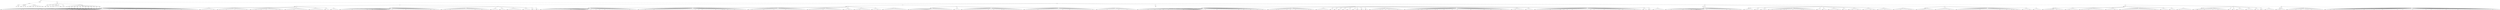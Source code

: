 digraph Tree {
	"t0" [label = "TEI"];
	"t1" [label = "teiHeader"];
	"t2" [label = "fileDesc"];
	"t3" [label = "titleStmt"];
	"t4" [label = "title"];
	"t5" [label = "author"];
	"t6" [label = "publicationStmt"];
	"t7" [label = "publisher"];
	"t8" [label = "idno"];
	"t9" [label = "rights"];
	"t10" [label = "SourceDesc"];
	"t11" [label = "genre"];
	"t12" [label = "inspiration"];
	"t13" [label = "structure"];
	"t14" [label = "type"];
	"t15" [label = "periode"];
	"t16" [label = "taille"];
	"t17" [label = "permalien"];
	"t18" [label = "text"];
	"t19" [label = "front"];
	"t20" [label = "docTitle"];
	"t21" [label = "titlePart"];
	"t22" [label = "titlePart"];
	"t23" [label = "docDate"];
	"t24" [label = "docAuthor"];
	"t25" [label = "docImprint"];
	"t26" [label = "printer"];
	"t27" [label = "div"];
	"t28" [label = "adresse"];
	"t29" [label = "p"];
	"t30" [label = "p"];
	"t31" [label = "p"];
	"t32" [label = "signature"];
	"t33" [label = "div"];
	"t34" [label = "head"];
	"t35" [label = "p"];
	"t36" [label = "castList"];
	"t37" [label = "head"];
	"t38" [label = "castItem"];
	"t39" [label = "role"];
	"t40" [label = "castItem"];
	"t41" [label = "role"];
	"t42" [label = "castItem"];
	"t43" [label = "role"];
	"t44" [label = "castItem"];
	"t45" [label = "role"];
	"t46" [label = "castItem"];
	"t47" [label = "role"];
	"t48" [label = "castItem"];
	"t49" [label = "role"];
	"t50" [label = "castItem"];
	"t51" [label = "role"];
	"t52" [label = "castItem"];
	"t53" [label = "role"];
	"t54" [label = "castItem"];
	"t55" [label = "role"];
	"t56" [label = "castItem"];
	"t57" [label = "role"];
	"t58" [label = "castItem"];
	"t59" [label = "role"];
	"t60" [label = "castItem"];
	"t61" [label = "role"];
	"t62" [label = "set"];
	"t63" [label = "body"];
	"t64" [label = "div1"];
	"t65" [label = "head"];
	"t66" [label = "div2"];
	"t67" [label = "head"];
	"t68" [label = "sp"];
	"t69" [label = "speaker"];
	"t70" [label = "l"];
	"t71" [label = "l"];
	"t72" [label = "l"];
	"t73" [label = "l"];
	"t74" [label = "l"];
	"t75" [label = "l"];
	"t76" [label = "l"];
	"t77" [label = "l"];
	"t78" [label = "l"];
	"t79" [label = "l"];
	"t80" [label = "l"];
	"t81" [label = "note"];
	"t82" [label = "note"];
	"t83" [label = "l"];
	"t84" [label = "l"];
	"t85" [label = "l"];
	"t86" [label = "l"];
	"t87" [label = "l"];
	"t88" [label = "l"];
	"t89" [label = "l"];
	"t90" [label = "l"];
	"t91" [label = "note"];
	"t92" [label = "l"];
	"t93" [label = "note"];
	"t94" [label = "l"];
	"t95" [label = "note"];
	"t96" [label = "l"];
	"t97" [label = "l"];
	"t98" [label = "l"];
	"t99" [label = "l"];
	"t100" [label = "l"];
	"t101" [label = "note"];
	"t102" [label = "l"];
	"t103" [label = "l"];
	"t104" [label = "l"];
	"t105" [label = "l"];
	"t106" [label = "l"];
	"t107" [label = "l"];
	"t108" [label = "note"];
	"t109" [label = "l"];
	"t110" [label = "l"];
	"t111" [label = "note"];
	"t112" [label = "l"];
	"t113" [label = "l"];
	"t114" [label = "l"];
	"t115" [label = "note"];
	"t116" [label = "l"];
	"t117" [label = "l"];
	"t118" [label = "note"];
	"t119" [label = "note"];
	"t120" [label = "l"];
	"t121" [label = "l"];
	"t122" [label = "l"];
	"t123" [label = "l"];
	"t124" [label = "note"];
	"t125" [label = "l"];
	"t126" [label = "l"];
	"t127" [label = "l"];
	"t128" [label = "l"];
	"t129" [label = "l"];
	"t130" [label = "l"];
	"t131" [label = "l"];
	"t132" [label = "l"];
	"t133" [label = "note"];
	"t134" [label = "l"];
	"t135" [label = "l"];
	"t136" [label = "note"];
	"t137" [label = "l"];
	"t138" [label = "l"];
	"t139" [label = "l"];
	"t140" [label = "l"];
	"t141" [label = "l"];
	"t142" [label = "note"];
	"t143" [label = "l"];
	"t144" [label = "l"];
	"t145" [label = "l"];
	"t146" [label = "l"];
	"t147" [label = "l"];
	"t148" [label = "l"];
	"t149" [label = "note"];
	"t150" [label = "l"];
	"t151" [label = "l"];
	"t152" [label = "l"];
	"t153" [label = "l"];
	"t154" [label = "l"];
	"t155" [label = "l"];
	"t156" [label = "l"];
	"t157" [label = "l"];
	"t158" [label = "note"];
	"t159" [label = "l"];
	"t160" [label = "l"];
	"t161" [label = "l"];
	"t162" [label = "l"];
	"t163" [label = "l"];
	"t164" [label = "l"];
	"t165" [label = "l"];
	"t166" [label = "note"];
	"t167" [label = "l"];
	"t168" [label = "l"];
	"t169" [label = "l"];
	"t170" [label = "l"];
	"t171" [label = "l"];
	"t172" [label = "l"];
	"t173" [label = "l"];
	"t174" [label = "l"];
	"t175" [label = "l"];
	"t176" [label = "note"];
	"t177" [label = "l"];
	"t178" [label = "l"];
	"t179" [label = "l"];
	"t180" [label = "l"];
	"t181" [label = "l"];
	"t182" [label = "l"];
	"t183" [label = "l"];
	"t184" [label = "l"];
	"t185" [label = "l"];
	"t186" [label = "l"];
	"t187" [label = "sp"];
	"t188" [label = "speaker"];
	"t189" [label = "l"];
	"t190" [label = "l"];
	"t191" [label = "l"];
	"t192" [label = "l"];
	"t193" [label = "l"];
	"t194" [label = "l"];
	"t195" [label = "l"];
	"t196" [label = "note"];
	"t197" [label = "l"];
	"t198" [label = "sp"];
	"t199" [label = "speaker"];
	"t200" [label = "note"];
	"t201" [label = "l"];
	"t202" [label = "l"];
	"t203" [label = "l"];
	"t204" [label = "note"];
	"t205" [label = "l"];
	"t206" [label = "l"];
	"t207" [label = "l"];
	"t208" [label = "l"];
	"t209" [label = "note"];
	"t210" [label = "l"];
	"t211" [label = "l"];
	"t212" [label = "l"];
	"t213" [label = "l"];
	"t214" [label = "l"];
	"t215" [label = "l"];
	"t216" [label = "note"];
	"t217" [label = "l"];
	"t218" [label = "sp"];
	"t219" [label = "speaker"];
	"t220" [label = "l"];
	"t221" [label = "l"];
	"t222" [label = "note"];
	"t223" [label = "l"];
	"t224" [label = "l"];
	"t225" [label = "note"];
	"t226" [label = "l"];
	"t227" [label = "l"];
	"t228" [label = "note"];
	"t229" [label = "l"];
	"t230" [label = "l"];
	"t231" [label = "l"];
	"t232" [label = "l"];
	"t233" [label = "l"];
	"t234" [label = "note"];
	"t235" [label = "l"];
	"t236" [label = "note"];
	"t237" [label = "l"];
	"t238" [label = "l"];
	"t239" [label = "sp"];
	"t240" [label = "speaker"];
	"t241" [label = "l"];
	"t242" [label = "l"];
	"t243" [label = "l"];
	"t244" [label = "l"];
	"t245" [label = "note"];
	"t246" [label = "l"];
	"t247" [label = "l"];
	"t248" [label = "l"];
	"t249" [label = "l"];
	"t250" [label = "l"];
	"t251" [label = "l"];
	"t252" [label = "l"];
	"t253" [label = "l"];
	"t254" [label = "sp"];
	"t255" [label = "speaker"];
	"t256" [label = "l"];
	"t257" [label = "l"];
	"t258" [label = "l"];
	"t259" [label = "l"];
	"t260" [label = "l"];
	"t261" [label = "l"];
	"t262" [label = "l"];
	"t263" [label = "l"];
	"t264" [label = "sp"];
	"t265" [label = "speaker"];
	"t266" [label = "l"];
	"t267" [label = "l"];
	"t268" [label = "sp"];
	"t269" [label = "speaker"];
	"t270" [label = "l"];
	"t271" [label = "l"];
	"t272" [label = "l"];
	"t273" [label = "l"];
	"t274" [label = "div2"];
	"t275" [label = "head"];
	"t276" [label = "sp"];
	"t277" [label = "speaker"];
	"t278" [label = "l"];
	"t279" [label = "l"];
	"t280" [label = "l"];
	"t281" [label = "l"];
	"t282" [label = "l"];
	"t283" [label = "l"];
	"t284" [label = "note"];
	"t285" [label = "l"];
	"t286" [label = "l"];
	"t287" [label = "l"];
	"t288" [label = "l"];
	"t289" [label = "l"];
	"t290" [label = "l"];
	"t291" [label = "l"];
	"t292" [label = "l"];
	"t293" [label = "note"];
	"t294" [label = "l"];
	"t295" [label = "l"];
	"t296" [label = "note"];
	"t297" [label = "l"];
	"t298" [label = "l"];
	"t299" [label = "l"];
	"t300" [label = "l"];
	"t301" [label = "l"];
	"t302" [label = "l"];
	"t303" [label = "l"];
	"t304" [label = "l"];
	"t305" [label = "l"];
	"t306" [label = "note"];
	"t307" [label = "l"];
	"t308" [label = "note"];
	"t309" [label = "l"];
	"t310" [label = "l"];
	"t311" [label = "l"];
	"t312" [label = "l"];
	"t313" [label = "l"];
	"t314" [label = "l"];
	"t315" [label = "l"];
	"t316" [label = "note"];
	"t317" [label = "l"];
	"t318" [label = "l"];
	"t319" [label = "l"];
	"t320" [label = "l"];
	"t321" [label = "l"];
	"t322" [label = "l"];
	"t323" [label = "l"];
	"t324" [label = "l"];
	"t325" [label = "l"];
	"t326" [label = "l"];
	"t327" [label = "l"];
	"t328" [label = "l"];
	"t329" [label = "l"];
	"t330" [label = "l"];
	"t331" [label = "note"];
	"t332" [label = "l"];
	"t333" [label = "note"];
	"t334" [label = "l"];
	"t335" [label = "l"];
	"t336" [label = "l"];
	"t337" [label = "sp"];
	"t338" [label = "speaker"];
	"t339" [label = "l"];
	"t340" [label = "note"];
	"t341" [label = "l"];
	"t342" [label = "l"];
	"t343" [label = "note"];
	"t344" [label = "l"];
	"t345" [label = "l"];
	"t346" [label = "l"];
	"t347" [label = "l"];
	"t348" [label = "l"];
	"t349" [label = "l"];
	"t350" [label = "l"];
	"t351" [label = "l"];
	"t352" [label = "l"];
	"t353" [label = "l"];
	"t354" [label = "l"];
	"t355" [label = "l"];
	"t356" [label = "l"];
	"t357" [label = "l"];
	"t358" [label = "note"];
	"t359" [label = "l"];
	"t360" [label = "l"];
	"t361" [label = "l"];
	"t362" [label = "note"];
	"t363" [label = "l"];
	"t364" [label = "l"];
	"t365" [label = "l"];
	"t366" [label = "l"];
	"t367" [label = "sp"];
	"t368" [label = "speaker"];
	"t369" [label = "l"];
	"t370" [label = "l"];
	"t371" [label = "l"];
	"t372" [label = "l"];
	"t373" [label = "sp"];
	"t374" [label = "speaker"];
	"t375" [label = "l"];
	"t376" [label = "l"];
	"t377" [label = "l"];
	"t378" [label = "sp"];
	"t379" [label = "speaker"];
	"t380" [label = "l"];
	"t381" [label = "l"];
	"t382" [label = "l"];
	"t383" [label = "l"];
	"t384" [label = "l"];
	"t385" [label = "l"];
	"t386" [label = "l"];
	"t387" [label = "l"];
	"t388" [label = "sp"];
	"t389" [label = "speaker"];
	"t390" [label = "l"];
	"t391" [label = "l"];
	"t392" [label = "l"];
	"t393" [label = "l"];
	"t394" [label = "sp"];
	"t395" [label = "speaker"];
	"t396" [label = "l"];
	"t397" [label = "sp"];
	"t398" [label = "speaker"];
	"t399" [label = "l"];
	"t400" [label = "div1"];
	"t401" [label = "head"];
	"t402" [label = "div2"];
	"t403" [label = "head"];
	"t404" [label = "sp"];
	"t405" [label = "speaker"];
	"t406" [label = "l"];
	"t407" [label = "l"];
	"t408" [label = "l"];
	"t409" [label = "l"];
	"t410" [label = "l"];
	"t411" [label = "l"];
	"t412" [label = "l"];
	"t413" [label = "l"];
	"t414" [label = "l"];
	"t415" [label = "l"];
	"t416" [label = "l"];
	"t417" [label = "l"];
	"t418" [label = "l"];
	"t419" [label = "l"];
	"t420" [label = "l"];
	"t421" [label = "l"];
	"t422" [label = "l"];
	"t423" [label = "note"];
	"t424" [label = "l"];
	"t425" [label = "l"];
	"t426" [label = "l"];
	"t427" [label = "l"];
	"t428" [label = "l"];
	"t429" [label = "l"];
	"t430" [label = "l"];
	"t431" [label = "l"];
	"t432" [label = "l"];
	"t433" [label = "note"];
	"t434" [label = "l"];
	"t435" [label = "note"];
	"t436" [label = "l"];
	"t437" [label = "l"];
	"t438" [label = "note"];
	"t439" [label = "l"];
	"t440" [label = "note"];
	"t441" [label = "l"];
	"t442" [label = "l"];
	"t443" [label = "note"];
	"t444" [label = "l"];
	"t445" [label = "l"];
	"t446" [label = "l"];
	"t447" [label = "l"];
	"t448" [label = "l"];
	"t449" [label = "l"];
	"t450" [label = "l"];
	"t451" [label = "l"];
	"t452" [label = "l"];
	"t453" [label = "l"];
	"t454" [label = "l"];
	"t455" [label = "l"];
	"t456" [label = "l"];
	"t457" [label = "l"];
	"t458" [label = "note"];
	"t459" [label = "l"];
	"t460" [label = "l"];
	"t461" [label = "l"];
	"t462" [label = "l"];
	"t463" [label = "sp"];
	"t464" [label = "speaker"];
	"t465" [label = "l"];
	"t466" [label = "l"];
	"t467" [label = "l"];
	"t468" [label = "note"];
	"t469" [label = "l"];
	"t470" [label = "l"];
	"t471" [label = "l"];
	"t472" [label = "l"];
	"t473" [label = "note"];
	"t474" [label = "l"];
	"t475" [label = "l"];
	"t476" [label = "l"];
	"t477" [label = "l"];
	"t478" [label = "l"];
	"t479" [label = "l"];
	"t480" [label = "l"];
	"t481" [label = "l"];
	"t482" [label = "l"];
	"t483" [label = "l"];
	"t484" [label = "l"];
	"t485" [label = "l"];
	"t486" [label = "l"];
	"t487" [label = "l"];
	"t488" [label = "l"];
	"t489" [label = "l"];
	"t490" [label = "l"];
	"t491" [label = "l"];
	"t492" [label = "l"];
	"t493" [label = "l"];
	"t494" [label = "l"];
	"t495" [label = "l"];
	"t496" [label = "l"];
	"t497" [label = "l"];
	"t498" [label = "note"];
	"t499" [label = "l"];
	"t500" [label = "note"];
	"t501" [label = "l"];
	"t502" [label = "note"];
	"t503" [label = "l"];
	"t504" [label = "l"];
	"t505" [label = "l"];
	"t506" [label = "l"];
	"t507" [label = "l"];
	"t508" [label = "l"];
	"t509" [label = "l"];
	"t510" [label = "note"];
	"t511" [label = "l"];
	"t512" [label = "l"];
	"t513" [label = "l"];
	"t514" [label = "note"];
	"t515" [label = "note"];
	"t516" [label = "l"];
	"t517" [label = "note"];
	"t518" [label = "l"];
	"t519" [label = "l"];
	"t520" [label = "l"];
	"t521" [label = "note"];
	"t522" [label = "l"];
	"t523" [label = "l"];
	"t524" [label = "l"];
	"t525" [label = "l"];
	"t526" [label = "l"];
	"t527" [label = "l"];
	"t528" [label = "l"];
	"t529" [label = "sp"];
	"t530" [label = "speaker"];
	"t531" [label = "l"];
	"t532" [label = "note"];
	"t533" [label = "l"];
	"t534" [label = "l"];
	"t535" [label = "l"];
	"t536" [label = "l"];
	"t537" [label = "l"];
	"t538" [label = "l"];
	"t539" [label = "note"];
	"t540" [label = "l"];
	"t541" [label = "l"];
	"t542" [label = "l"];
	"t543" [label = "l"];
	"t544" [label = "l"];
	"t545" [label = "note"];
	"t546" [label = "l"];
	"t547" [label = "l"];
	"t548" [label = "l"];
	"t549" [label = "l"];
	"t550" [label = "l"];
	"t551" [label = "l"];
	"t552" [label = "note"];
	"t553" [label = "l"];
	"t554" [label = "l"];
	"t555" [label = "l"];
	"t556" [label = "l"];
	"t557" [label = "l"];
	"t558" [label = "l"];
	"t559" [label = "l"];
	"t560" [label = "l"];
	"t561" [label = "l"];
	"t562" [label = "l"];
	"t563" [label = "l"];
	"t564" [label = "l"];
	"t565" [label = "sp"];
	"t566" [label = "speaker"];
	"t567" [label = "note"];
	"t568" [label = "l"];
	"t569" [label = "l"];
	"t570" [label = "l"];
	"t571" [label = "l"];
	"t572" [label = "l"];
	"t573" [label = "l"];
	"t574" [label = "l"];
	"t575" [label = "note"];
	"t576" [label = "l"];
	"t577" [label = "l"];
	"t578" [label = "l"];
	"t579" [label = "l"];
	"t580" [label = "l"];
	"t581" [label = "l"];
	"t582" [label = "l"];
	"t583" [label = "l"];
	"t584" [label = "l"];
	"t585" [label = "l"];
	"t586" [label = "l"];
	"t587" [label = "sp"];
	"t588" [label = "speaker"];
	"t589" [label = "l"];
	"t590" [label = "l"];
	"t591" [label = "note"];
	"t592" [label = "l"];
	"t593" [label = "l"];
	"t594" [label = "sp"];
	"t595" [label = "speaker"];
	"t596" [label = "l"];
	"t597" [label = "l"];
	"t598" [label = "note"];
	"t599" [label = "l"];
	"t600" [label = "l"];
	"t601" [label = "l"];
	"t602" [label = "l"];
	"t603" [label = "l"];
	"t604" [label = "l"];
	"t605" [label = "sp"];
	"t606" [label = "speaker"];
	"t607" [label = "l"];
	"t608" [label = "l"];
	"t609" [label = "note"];
	"t610" [label = "l"];
	"t611" [label = "l"];
	"t612" [label = "sp"];
	"t613" [label = "speaker"];
	"t614" [label = "l"];
	"t615" [label = "l"];
	"t616" [label = "l"];
	"t617" [label = "l"];
	"t618" [label = "l"];
	"t619" [label = "l"];
	"t620" [label = "l"];
	"t621" [label = "l"];
	"t622" [label = "l"];
	"t623" [label = "l"];
	"t624" [label = "l"];
	"t625" [label = "l"];
	"t626" [label = "l"];
	"t627" [label = "l"];
	"t628" [label = "div2"];
	"t629" [label = "head"];
	"t630" [label = "sp"];
	"t631" [label = "speaker"];
	"t632" [label = "note"];
	"t633" [label = "l"];
	"t634" [label = "l"];
	"t635" [label = "l"];
	"t636" [label = "l"];
	"t637" [label = "l"];
	"t638" [label = "l"];
	"t639" [label = "l"];
	"t640" [label = "l"];
	"t641" [label = "l"];
	"t642" [label = "l"];
	"t643" [label = "l"];
	"t644" [label = "l"];
	"t645" [label = "l"];
	"t646" [label = "l"];
	"t647" [label = "l"];
	"t648" [label = "l"];
	"t649" [label = "l"];
	"t650" [label = "l"];
	"t651" [label = "l"];
	"t652" [label = "l"];
	"t653" [label = "l"];
	"t654" [label = "l"];
	"t655" [label = "l"];
	"t656" [label = "l"];
	"t657" [label = "l"];
	"t658" [label = "sp"];
	"t659" [label = "speaker"];
	"t660" [label = "l"];
	"t661" [label = "l"];
	"t662" [label = "l"];
	"t663" [label = "sp"];
	"t664" [label = "speaker"];
	"t665" [label = "l"];
	"t666" [label = "l"];
	"t667" [label = "l"];
	"t668" [label = "l"];
	"t669" [label = "l"];
	"t670" [label = "l"];
	"t671" [label = "l"];
	"t672" [label = "l"];
	"t673" [label = "l"];
	"t674" [label = "l"];
	"t675" [label = "l"];
	"t676" [label = "l"];
	"t677" [label = "l"];
	"t678" [label = "l"];
	"t679" [label = "l"];
	"t680" [label = "note"];
	"t681" [label = "l"];
	"t682" [label = "l"];
	"t683" [label = "note"];
	"t684" [label = "l"];
	"t685" [label = "l"];
	"t686" [label = "l"];
	"t687" [label = "l"];
	"t688" [label = "note"];
	"t689" [label = "note"];
	"t690" [label = "l"];
	"t691" [label = "l"];
	"t692" [label = "l"];
	"t693" [label = "l"];
	"t694" [label = "l"];
	"t695" [label = "l"];
	"t696" [label = "l"];
	"t697" [label = "l"];
	"t698" [label = "l"];
	"t699" [label = "l"];
	"t700" [label = "l"];
	"t701" [label = "sp"];
	"t702" [label = "speaker"];
	"t703" [label = "l"];
	"t704" [label = "l"];
	"t705" [label = "l"];
	"t706" [label = "l"];
	"t707" [label = "l"];
	"t708" [label = "l"];
	"t709" [label = "l"];
	"t710" [label = "note"];
	"t711" [label = "l"];
	"t712" [label = "l"];
	"t713" [label = "l"];
	"t714" [label = "l"];
	"t715" [label = "l"];
	"t716" [label = "l"];
	"t717" [label = "l"];
	"t718" [label = "l"];
	"t719" [label = "l"];
	"t720" [label = "l"];
	"t721" [label = "l"];
	"t722" [label = "l"];
	"t723" [label = "l"];
	"t724" [label = "l"];
	"t725" [label = "note"];
	"t726" [label = "l"];
	"t727" [label = "l"];
	"t728" [label = "l"];
	"t729" [label = "note"];
	"t730" [label = "l"];
	"t731" [label = "l"];
	"t732" [label = "l"];
	"t733" [label = "l"];
	"t734" [label = "l"];
	"t735" [label = "l"];
	"t736" [label = "l"];
	"t737" [label = "l"];
	"t738" [label = "l"];
	"t739" [label = "l"];
	"t740" [label = "l"];
	"t741" [label = "l"];
	"t742" [label = "l"];
	"t743" [label = "note"];
	"t744" [label = "l"];
	"t745" [label = "sp"];
	"t746" [label = "speaker"];
	"t747" [label = "l"];
	"t748" [label = "l"];
	"t749" [label = "l"];
	"t750" [label = "l"];
	"t751" [label = "l"];
	"t752" [label = "note"];
	"t753" [label = "l"];
	"t754" [label = "l"];
	"t755" [label = "l"];
	"t756" [label = "l"];
	"t757" [label = "l"];
	"t758" [label = "l"];
	"t759" [label = "note"];
	"t760" [label = "l"];
	"t761" [label = "l"];
	"t762" [label = "l"];
	"t763" [label = "l"];
	"t764" [label = "note"];
	"t765" [label = "l"];
	"t766" [label = "l"];
	"t767" [label = "l"];
	"t768" [label = "l"];
	"t769" [label = "l"];
	"t770" [label = "div1"];
	"t771" [label = "head"];
	"t772" [label = "div2"];
	"t773" [label = "head"];
	"t774" [label = "sp"];
	"t775" [label = "speaker"];
	"t776" [label = "l"];
	"t777" [label = "l"];
	"t778" [label = "l"];
	"t779" [label = "l"];
	"t780" [label = "l"];
	"t781" [label = "note"];
	"t782" [label = "l"];
	"t783" [label = "l"];
	"t784" [label = "l"];
	"t785" [label = "note"];
	"t786" [label = "l"];
	"t787" [label = "l"];
	"t788" [label = "note"];
	"t789" [label = "l"];
	"t790" [label = "note"];
	"t791" [label = "l"];
	"t792" [label = "l"];
	"t793" [label = "note"];
	"t794" [label = "l"];
	"t795" [label = "l"];
	"t796" [label = "l"];
	"t797" [label = "l"];
	"t798" [label = "l"];
	"t799" [label = "l"];
	"t800" [label = "l"];
	"t801" [label = "l"];
	"t802" [label = "note"];
	"t803" [label = "l"];
	"t804" [label = "l"];
	"t805" [label = "l"];
	"t806" [label = "l"];
	"t807" [label = "l"];
	"t808" [label = "note"];
	"t809" [label = "l"];
	"t810" [label = "l"];
	"t811" [label = "l"];
	"t812" [label = "l"];
	"t813" [label = "l"];
	"t814" [label = "l"];
	"t815" [label = "note"];
	"t816" [label = "l"];
	"t817" [label = "l"];
	"t818" [label = "l"];
	"t819" [label = "l"];
	"t820" [label = "l"];
	"t821" [label = "l"];
	"t822" [label = "note"];
	"t823" [label = "l"];
	"t824" [label = "l"];
	"t825" [label = "l"];
	"t826" [label = "l"];
	"t827" [label = "l"];
	"t828" [label = "l"];
	"t829" [label = "l"];
	"t830" [label = "l"];
	"t831" [label = "l"];
	"t832" [label = "l"];
	"t833" [label = "l"];
	"t834" [label = "l"];
	"t835" [label = "note"];
	"t836" [label = "l"];
	"t837" [label = "l"];
	"t838" [label = "note"];
	"t839" [label = "l"];
	"t840" [label = "l"];
	"t841" [label = "l"];
	"t842" [label = "note"];
	"t843" [label = "l"];
	"t844" [label = "l"];
	"t845" [label = "l"];
	"t846" [label = "note"];
	"t847" [label = "l"];
	"t848" [label = "l"];
	"t849" [label = "note"];
	"t850" [label = "l"];
	"t851" [label = "l"];
	"t852" [label = "sp"];
	"t853" [label = "speaker"];
	"t854" [label = "l"];
	"t855" [label = "l"];
	"t856" [label = "l"];
	"t857" [label = "l"];
	"t858" [label = "note"];
	"t859" [label = "note"];
	"t860" [label = "l"];
	"t861" [label = "l"];
	"t862" [label = "l"];
	"t863" [label = "l"];
	"t864" [label = "note"];
	"t865" [label = "l"];
	"t866" [label = "note"];
	"t867" [label = "l"];
	"t868" [label = "l"];
	"t869" [label = "note"];
	"t870" [label = "l"];
	"t871" [label = "l"];
	"t872" [label = "l"];
	"t873" [label = "l"];
	"t874" [label = "l"];
	"t875" [label = "l"];
	"t876" [label = "l"];
	"t877" [label = "note"];
	"t878" [label = "note"];
	"t879" [label = "l"];
	"t880" [label = "l"];
	"t881" [label = "sp"];
	"t882" [label = "speaker"];
	"t883" [label = "l"];
	"t884" [label = "l"];
	"t885" [label = "l"];
	"t886" [label = "l"];
	"t887" [label = "l"];
	"t888" [label = "l"];
	"t889" [label = "l"];
	"t890" [label = "sp"];
	"t891" [label = "speaker"];
	"t892" [label = "l"];
	"t893" [label = "sp"];
	"t894" [label = "speaker"];
	"t895" [label = "l"];
	"t896" [label = "sp"];
	"t897" [label = "speaker"];
	"t898" [label = "l"];
	"t899" [label = "sp"];
	"t900" [label = "speaker"];
	"t901" [label = "l"];
	"t902" [label = "sp"];
	"t903" [label = "speaker"];
	"t904" [label = "l"];
	"t905" [label = "l"];
	"t906" [label = "sp"];
	"t907" [label = "speaker"];
	"t908" [label = "l"];
	"t909" [label = "sp"];
	"t910" [label = "speaker"];
	"t911" [label = "l"];
	"t912" [label = "sp"];
	"t913" [label = "speaker"];
	"t914" [label = "l"];
	"t915" [label = "sp"];
	"t916" [label = "speaker"];
	"t917" [label = "l"];
	"t918" [label = "sp"];
	"t919" [label = "speaker"];
	"t920" [label = "l"];
	"t921" [label = "l"];
	"t922" [label = "l"];
	"t923" [label = "l"];
	"t924" [label = "l"];
	"t925" [label = "note"];
	"t926" [label = "note"];
	"t927" [label = "l"];
	"t928" [label = "note"];
	"t929" [label = "l"];
	"t930" [label = "note"];
	"t931" [label = "l"];
	"t932" [label = "l"];
	"t933" [label = "l"];
	"t934" [label = "l"];
	"t935" [label = "note"];
	"t936" [label = "l"];
	"t937" [label = "l"];
	"t938" [label = "l"];
	"t939" [label = "sp"];
	"t940" [label = "speaker"];
	"t941" [label = "l"];
	"t942" [label = "l"];
	"t943" [label = "l"];
	"t944" [label = "l"];
	"t945" [label = "l"];
	"t946" [label = "l"];
	"t947" [label = "l"];
	"t948" [label = "note"];
	"t949" [label = "l"];
	"t950" [label = "note"];
	"t951" [label = "l"];
	"t952" [label = "l"];
	"t953" [label = "note"];
	"t954" [label = "l"];
	"t955" [label = "l"];
	"t956" [label = "l"];
	"t957" [label = "l"];
	"t958" [label = "note"];
	"t959" [label = "note"];
	"t960" [label = "l"];
	"t961" [label = "l"];
	"t962" [label = "l"];
	"t963" [label = "note"];
	"t964" [label = "l"];
	"t965" [label = "l"];
	"t966" [label = "l"];
	"t967" [label = "l"];
	"t968" [label = "note"];
	"t969" [label = "l"];
	"t970" [label = "l"];
	"t971" [label = "note"];
	"t972" [label = "l"];
	"t973" [label = "l"];
	"t974" [label = "l"];
	"t975" [label = "l"];
	"t976" [label = "l"];
	"t977" [label = "l"];
	"t978" [label = "l"];
	"t979" [label = "note"];
	"t980" [label = "l"];
	"t981" [label = "l"];
	"t982" [label = "l"];
	"t983" [label = "l"];
	"t984" [label = "l"];
	"t985" [label = "l"];
	"t986" [label = "l"];
	"t987" [label = "note"];
	"t988" [label = "l"];
	"t989" [label = "l"];
	"t990" [label = "l"];
	"t991" [label = "note"];
	"t992" [label = "l"];
	"t993" [label = "l"];
	"t994" [label = "l"];
	"t995" [label = "l"];
	"t996" [label = "l"];
	"t997" [label = "note"];
	"t998" [label = "l"];
	"t999" [label = "l"];
	"t1000" [label = "l"];
	"t1001" [label = "l"];
	"t1002" [label = "l"];
	"t1003" [label = "sp"];
	"t1004" [label = "speaker"];
	"t1005" [label = "l"];
	"t1006" [label = "note"];
	"t1007" [label = "l"];
	"t1008" [label = "l"];
	"t1009" [label = "l"];
	"t1010" [label = "l"];
	"t1011" [label = "l"];
	"t1012" [label = "sp"];
	"t1013" [label = "speaker"];
	"t1014" [label = "l"];
	"t1015" [label = "l"];
	"t1016" [label = "l"];
	"t1017" [label = "l"];
	"t1018" [label = "sp"];
	"t1019" [label = "speaker"];
	"t1020" [label = "l"];
	"t1021" [label = "l"];
	"t1022" [label = "l"];
	"t1023" [label = "l"];
	"t1024" [label = "l"];
	"t1025" [label = "l"];
	"t1026" [label = "l"];
	"t1027" [label = "l"];
	"t1028" [label = "note"];
	"t1029" [label = "l"];
	"t1030" [label = "l"];
	"t1031" [label = "l"];
	"t1032" [label = "l"];
	"t1033" [label = "l"];
	"t1034" [label = "note"];
	"t1035" [label = "l"];
	"t1036" [label = "note"];
	"t1037" [label = "l"];
	"t1038" [label = "note"];
	"t1039" [label = "l"];
	"t1040" [label = "l"];
	"t1041" [label = "note"];
	"t1042" [label = "l"];
	"t1043" [label = "l"];
	"t1044" [label = "l"];
	"t1045" [label = "l"];
	"t1046" [label = "l"];
	"t1047" [label = "l"];
	"t1048" [label = "l"];
	"t1049" [label = "l"];
	"t1050" [label = "l"];
	"t1051" [label = "l"];
	"t1052" [label = "note"];
	"t1053" [label = "l"];
	"t1054" [label = "note"];
	"t1055" [label = "l"];
	"t1056" [label = "l"];
	"t1057" [label = "l"];
	"t1058" [label = "l"];
	"t1059" [label = "l"];
	"t1060" [label = "note"];
	"t1061" [label = "l"];
	"t1062" [label = "l"];
	"t1063" [label = "l"];
	"t1064" [label = "l"];
	"t1065" [label = "l"];
	"t1066" [label = "l"];
	"t1067" [label = "l"];
	"t1068" [label = "l"];
	"t1069" [label = "note"];
	"t1070" [label = "l"];
	"t1071" [label = "note"];
	"t1072" [label = "l"];
	"t1073" [label = "l"];
	"t1074" [label = "l"];
	"t1075" [label = "l"];
	"t1076" [label = "l"];
	"t1077" [label = "l"];
	"t1078" [label = "note"];
	"t1079" [label = "l"];
	"t1080" [label = "l"];
	"t1081" [label = "l"];
	"t1082" [label = "l"];
	"t1083" [label = "sp"];
	"t1084" [label = "speaker"];
	"t1085" [label = "l"];
	"t1086" [label = "l"];
	"t1087" [label = "sp"];
	"t1088" [label = "speaker"];
	"t1089" [label = "l"];
	"t1090" [label = "sp"];
	"t1091" [label = "speaker"];
	"t1092" [label = "l"];
	"t1093" [label = "l"];
	"t1094" [label = "l"];
	"t1095" [label = "l"];
	"t1096" [label = "l"];
	"t1097" [label = "l"];
	"t1098" [label = "div1"];
	"t1099" [label = "head"];
	"t1100" [label = "div2"];
	"t1101" [label = "head"];
	"t1102" [label = "sp"];
	"t1103" [label = "speaker"];
	"t1104" [label = "l"];
	"t1105" [label = "l"];
	"t1106" [label = "note"];
	"t1107" [label = "l"];
	"t1108" [label = "l"];
	"t1109" [label = "l"];
	"t1110" [label = "l"];
	"t1111" [label = "l"];
	"t1112" [label = "l"];
	"t1113" [label = "note"];
	"t1114" [label = "l"];
	"t1115" [label = "l"];
	"t1116" [label = "l"];
	"t1117" [label = "l"];
	"t1118" [label = "note"];
	"t1119" [label = "l"];
	"t1120" [label = "l"];
	"t1121" [label = "note"];
	"t1122" [label = "l"];
	"t1123" [label = "l"];
	"t1124" [label = "l"];
	"t1125" [label = "note"];
	"t1126" [label = "l"];
	"t1127" [label = "note"];
	"t1128" [label = "l"];
	"t1129" [label = "l"];
	"t1130" [label = "l"];
	"t1131" [label = "l"];
	"t1132" [label = "l"];
	"t1133" [label = "l"];
	"t1134" [label = "l"];
	"t1135" [label = "l"];
	"t1136" [label = "l"];
	"t1137" [label = "l"];
	"t1138" [label = "l"];
	"t1139" [label = "note"];
	"t1140" [label = "l"];
	"t1141" [label = "note"];
	"t1142" [label = "l"];
	"t1143" [label = "l"];
	"t1144" [label = "l"];
	"t1145" [label = "l"];
	"t1146" [label = "l"];
	"t1147" [label = "note"];
	"t1148" [label = "l"];
	"t1149" [label = "div2"];
	"t1150" [label = "head"];
	"t1151" [label = "sp"];
	"t1152" [label = "speaker"];
	"t1153" [label = "l"];
	"t1154" [label = "l"];
	"t1155" [label = "l"];
	"t1156" [label = "l"];
	"t1157" [label = "l"];
	"t1158" [label = "sp"];
	"t1159" [label = "speaker"];
	"t1160" [label = "note"];
	"t1161" [label = "l"];
	"t1162" [label = "sp"];
	"t1163" [label = "speaker"];
	"t1164" [label = "l"];
	"t1165" [label = "note"];
	"t1166" [label = "l"];
	"t1167" [label = "sp"];
	"t1168" [label = "speaker"];
	"t1169" [label = "l"];
	"t1170" [label = "note"];
	"t1171" [label = "l"];
	"t1172" [label = "l"];
	"t1173" [label = "l"];
	"t1174" [label = "l"];
	"t1175" [label = "note"];
	"t1176" [label = "l"];
	"t1177" [label = "note"];
	"t1178" [label = "note"];
	"t1179" [label = "l"];
	"t1180" [label = "l"];
	"t1181" [label = "l"];
	"t1182" [label = "note"];
	"t1183" [label = "l"];
	"t1184" [label = "l"];
	"t1185" [label = "l"];
	"t1186" [label = "l"];
	"t1187" [label = "note"];
	"t1188" [label = "note"];
	"t1189" [label = "l"];
	"t1190" [label = "l"];
	"t1191" [label = "l"];
	"t1192" [label = "l"];
	"t1193" [label = "l"];
	"t1194" [label = "l"];
	"t1195" [label = "l"];
	"t1196" [label = "sp"];
	"t1197" [label = "speaker"];
	"t1198" [label = "l"];
	"t1199" [label = "l"];
	"t1200" [label = "sp"];
	"t1201" [label = "speaker"];
	"t1202" [label = "l"];
	"t1203" [label = "l"];
	"t1204" [label = "sp"];
	"t1205" [label = "speaker"];
	"t1206" [label = "l"];
	"t1207" [label = "l"];
	"t1208" [label = "l"];
	"t1209" [label = "l"];
	"t1210" [label = "note"];
	"t1211" [label = "l"];
	"t1212" [label = "l"];
	"t1213" [label = "sp"];
	"t1214" [label = "speaker"];
	"t1215" [label = "l"];
	"t1216" [label = "l"];
	"t1217" [label = "sp"];
	"t1218" [label = "speaker"];
	"t1219" [label = "l"];
	"t1220" [label = "note"];
	"t1221" [label = "l"];
	"t1222" [label = "l"];
	"t1223" [label = "note"];
	"t1224" [label = "l"];
	"t1225" [label = "l"];
	"t1226" [label = "sp"];
	"t1227" [label = "speaker"];
	"t1228" [label = "l"];
	"t1229" [label = "l"];
	"t1230" [label = "l"];
	"t1231" [label = "note"];
	"t1232" [label = "l"];
	"t1233" [label = "note"];
	"t1234" [label = "l"];
	"t1235" [label = "sp"];
	"t1236" [label = "speaker"];
	"t1237" [label = "l"];
	"t1238" [label = "l"];
	"t1239" [label = "l"];
	"t1240" [label = "note"];
	"t1241" [label = "l"];
	"t1242" [label = "l"];
	"t1243" [label = "l"];
	"t1244" [label = "l"];
	"t1245" [label = "sp"];
	"t1246" [label = "speaker"];
	"t1247" [label = "l"];
	"t1248" [label = "l"];
	"t1249" [label = "l"];
	"t1250" [label = "note"];
	"t1251" [label = "l"];
	"t1252" [label = "l"];
	"t1253" [label = "l"];
	"t1254" [label = "l"];
	"t1255" [label = "note"];
	"t1256" [label = "note"];
	"t1257" [label = "l"];
	"t1258" [label = "l"];
	"t1259" [label = "div2"];
	"t1260" [label = "head"];
	"t1261" [label = "sp"];
	"t1262" [label = "speaker"];
	"t1263" [label = "l"];
	"t1264" [label = "l"];
	"t1265" [label = "l"];
	"t1266" [label = "l"];
	"t1267" [label = "l"];
	"t1268" [label = "l"];
	"t1269" [label = "l"];
	"t1270" [label = "l"];
	"t1271" [label = "l"];
	"t1272" [label = "l"];
	"t1273" [label = "sp"];
	"t1274" [label = "speaker"];
	"t1275" [label = "l"];
	"t1276" [label = "l"];
	"t1277" [label = "l"];
	"t1278" [label = "l"];
	"t1279" [label = "l"];
	"t1280" [label = "l"];
	"t1281" [label = "l"];
	"t1282" [label = "note"];
	"t1283" [label = "l"];
	"t1284" [label = "l"];
	"t1285" [label = "l"];
	"t1286" [label = "sp"];
	"t1287" [label = "speaker"];
	"t1288" [label = "l"];
	"t1289" [label = "l"];
	"t1290" [label = "l"];
	"t1291" [label = "l"];
	"t1292" [label = "l"];
	"t1293" [label = "l"];
	"t1294" [label = "l"];
	"t1295" [label = "l"];
	"t1296" [label = "l"];
	"t1297" [label = "l"];
	"t1298" [label = "l"];
	"t1299" [label = "l"];
	"t1300" [label = "l"];
	"t1301" [label = "note"];
	"t1302" [label = "l"];
	"t1303" [label = "l"];
	"t1304" [label = "l"];
	"t1305" [label = "l"];
	"t1306" [label = "l"];
	"t1307" [label = "l"];
	"t1308" [label = "l"];
	"t1309" [label = "l"];
	"t1310" [label = "l"];
	"t1311" [label = "l"];
	"t1312" [label = "l"];
	"t1313" [label = "note"];
	"t1314" [label = "l"];
	"t1315" [label = "l"];
	"t1316" [label = "l"];
	"t1317" [label = "note"];
	"t1318" [label = "l"];
	"t1319" [label = "l"];
	"t1320" [label = "note"];
	"t1321" [label = "note"];
	"t1322" [label = "l"];
	"t1323" [label = "note"];
	"t1324" [label = "l"];
	"t1325" [label = "l"];
	"t1326" [label = "sp"];
	"t1327" [label = "speaker"];
	"t1328" [label = "l"];
	"t1329" [label = "l"];
	"t1330" [label = "l"];
	"t1331" [label = "note"];
	"t1332" [label = "l"];
	"t1333" [label = "sp"];
	"t1334" [label = "speaker"];
	"t1335" [label = "l"];
	"t1336" [label = "l"];
	"t1337" [label = "l"];
	"t1338" [label = "l"];
	"t1339" [label = "div1"];
	"t1340" [label = "head"];
	"t1341" [label = "div2"];
	"t1342" [label = "head"];
	"t1343" [label = "sp"];
	"t1344" [label = "speaker"];
	"t1345" [label = "l"];
	"t1346" [label = "l"];
	"t1347" [label = "l"];
	"t1348" [label = "l"];
	"t1349" [label = "l"];
	"t1350" [label = "note"];
	"t1351" [label = "l"];
	"t1352" [label = "note"];
	"t1353" [label = "l"];
	"t1354" [label = "l"];
	"t1355" [label = "l"];
	"t1356" [label = "l"];
	"t1357" [label = "sp"];
	"t1358" [label = "speaker"];
	"t1359" [label = "l"];
	"t1360" [label = "note"];
	"t1361" [label = "l"];
	"t1362" [label = "l"];
	"t1363" [label = "l"];
	"t1364" [label = "l"];
	"t1365" [label = "l"];
	"t1366" [label = "sp"];
	"t1367" [label = "speaker"];
	"t1368" [label = "note"];
	"t1369" [label = "l"];
	"t1370" [label = "l"];
	"t1371" [label = "l"];
	"t1372" [label = "note"];
	"t1373" [label = "l"];
	"t1374" [label = "l"];
	"t1375" [label = "l"];
	"t1376" [label = "l"];
	"t1377" [label = "l"];
	"t1378" [label = "l"];
	"t1379" [label = "l"];
	"t1380" [label = "l"];
	"t1381" [label = "l"];
	"t1382" [label = "sp"];
	"t1383" [label = "speaker"];
	"t1384" [label = "l"];
	"t1385" [label = "l"];
	"t1386" [label = "l"];
	"t1387" [label = "l"];
	"t1388" [label = "note"];
	"t1389" [label = "l"];
	"t1390" [label = "l"];
	"t1391" [label = "sp"];
	"t1392" [label = "speaker"];
	"t1393" [label = "l"];
	"t1394" [label = "l"];
	"t1395" [label = "l"];
	"t1396" [label = "l"];
	"t1397" [label = "l"];
	"t1398" [label = "l"];
	"t1399" [label = "l"];
	"t1400" [label = "l"];
	"t1401" [label = "l"];
	"t1402" [label = "l"];
	"t1403" [label = "l"];
	"t1404" [label = "l"];
	"t1405" [label = "l"];
	"t1406" [label = "l"];
	"t1407" [label = "l"];
	"t1408" [label = "l"];
	"t1409" [label = "l"];
	"t1410" [label = "l"];
	"t1411" [label = "l"];
	"t1412" [label = "l"];
	"t1413" [label = "note"];
	"t1414" [label = "l"];
	"t1415" [label = "l"];
	"t1416" [label = "sp"];
	"t1417" [label = "speaker"];
	"t1418" [label = "l"];
	"t1419" [label = "l"];
	"t1420" [label = "l"];
	"t1421" [label = "l"];
	"t1422" [label = "sp"];
	"t1423" [label = "speaker"];
	"t1424" [label = "l"];
	"t1425" [label = "l"];
	"t1426" [label = "l"];
	"t1427" [label = "sp"];
	"t1428" [label = "speaker"];
	"t1429" [label = "note"];
	"t1430" [label = "l"];
	"t1431" [label = "l"];
	"t1432" [label = "l"];
	"t1433" [label = "l"];
	"t1434" [label = "l"];
	"t1435" [label = "l"];
	"t1436" [label = "l"];
	"t1437" [label = "div2"];
	"t1438" [label = "head"];
	"t1439" [label = "sp"];
	"t1440" [label = "speaker"];
	"t1441" [label = "l"];
	"t1442" [label = "sp"];
	"t1443" [label = "speaker"];
	"t1444" [label = "l"];
	"t1445" [label = "l"];
	"t1446" [label = "l"];
	"t1447" [label = "note"];
	"t1448" [label = "l"];
	"t1449" [label = "l"];
	"t1450" [label = "l"];
	"t1451" [label = "l"];
	"t1452" [label = "note"];
	"t1453" [label = "l"];
	"t1454" [label = "l"];
	"t1455" [label = "note"];
	"t1456" [label = "l"];
	"t1457" [label = "l"];
	"t1458" [label = "l"];
	"t1459" [label = "l"];
	"t1460" [label = "l"];
	"t1461" [label = "sp"];
	"t1462" [label = "speaker"];
	"t1463" [label = "l"];
	"t1464" [label = "sp"];
	"t1465" [label = "speaker"];
	"t1466" [label = "l"];
	"t1467" [label = "sp"];
	"t1468" [label = "speaker"];
	"t1469" [label = "l"];
	"t1470" [label = "l"];
	"t1471" [label = "l"];
	"t1472" [label = "l"];
	"t1473" [label = "sp"];
	"t1474" [label = "speaker"];
	"t1475" [label = "l"];
	"t1476" [label = "l"];
	"t1477" [label = "l"];
	"t1478" [label = "l"];
	"t1479" [label = "sp"];
	"t1480" [label = "speaker"];
	"t1481" [label = "l"];
	"t1482" [label = "l"];
	"t1483" [label = "sp"];
	"t1484" [label = "speaker"];
	"t1485" [label = "l"];
	"t1486" [label = "sp"];
	"t1487" [label = "speaker"];
	"t1488" [label = "l"];
	"t1489" [label = "l"];
	"t1490" [label = "l"];
	"t1491" [label = "l"];
	"t1492" [label = "l"];
	"t1493" [label = "div2"];
	"t1494" [label = "head"];
	"t1495" [label = "sp"];
	"t1496" [label = "speaker"];
	"t1497" [label = "l"];
	"t1498" [label = "note"];
	"t1499" [label = "l"];
	"t1500" [label = "l"];
	"t1501" [label = "l"];
	"t1502" [label = "sp"];
	"t1503" [label = "speaker"];
	"t1504" [label = "l"];
	"t1505" [label = "l"];
	"t1506" [label = "l"];
	"t1507" [label = "l"];
	"t1508" [label = "note"];
	"t1509" [label = "l"];
	"t1510" [label = "l"];
	"t1511" [label = "note"];
	"t1512" [label = "l"];
	"t1513" [label = "l"];
	"t1514" [label = "note"];
	"t1515" [label = "note"];
	"t1516" [label = "l"];
	"t1517" [label = "note"];
	"t1518" [label = "l"];
	"t1519" [label = "l"];
	"t1520" [label = "l"];
	"t1521" [label = "l"];
	"t1522" [label = "l"];
	"t1523" [label = "l"];
	"t1524" [label = "l"];
	"t1525" [label = "sp"];
	"t1526" [label = "speaker"];
	"t1527" [label = "l"];
	"t1528" [label = "l"];
	"t1529" [label = "note"];
	"t1530" [label = "l"];
	"t1531" [label = "note"];
	"t1532" [label = "l"];
	"t1533" [label = "l"];
	"t1534" [label = "l"];
	"t1535" [label = "l"];
	"t1536" [label = "l"];
	"t1537" [label = "l"];
	"t1538" [label = "l"];
	"t1539" [label = "l"];
	"t1540" [label = "l"];
	"t1541" [label = "l"];
	"t1542" [label = "l"];
	"t1543" [label = "note"];
	"t1544" [label = "l"];
	"t1545" [label = "l"];
	"t1546" [label = "l"];
	"t1547" [label = "l"];
	"t1548" [label = "l"];
	"t1549" [label = "note"];
	"t1550" [label = "l"];
	"t1551" [label = "l"];
	"t1552" [label = "l"];
	"t1553" [label = "l"];
	"t1554" [label = "l"];
	"t1555" [label = "note"];
	"t1556" [label = "l"];
	"t1557" [label = "l"];
	"t1558" [label = "l"];
	"t1559" [label = "l"];
	"t1560" [label = "note"];
	"t1561" [label = "l"];
	"t1562" [label = "l"];
	"t1563" [label = "l"];
	"t1564" [label = "l"];
	"t1565" [label = "l"];
	"t1566" [label = "l"];
	"t1567" [label = "l"];
	"t1568" [label = "l"];
	"t1569" [label = "note"];
	"t1570" [label = "l"];
	"t1571" [label = "l"];
	"t1572" [label = "note"];
	"t1573" [label = "l"];
	"t1574" [label = "l"];
	"t1575" [label = "l"];
	"t1576" [label = "l"];
	"t1577" [label = "l"];
	"t1578" [label = "note"];
	"t1579" [label = "l"];
	"t1580" [label = "l"];
	"t1581" [label = "l"];
	"t1582" [label = "l"];
	"t1583" [label = "l"];
	"t1584" [label = "l"];
	"t1585" [label = "l"];
	"t1586" [label = "note"];
	"t1587" [label = "l"];
	"t1588" [label = "l"];
	"t1589" [label = "note"];
	"t1590" [label = "l"];
	"t1591" [label = "l"];
	"t1592" [label = "l"];
	"t1593" [label = "l"];
	"t1594" [label = "l"];
	"t1595" [label = "l"];
	"t1596" [label = "l"];
	"t1597" [label = "l"];
	"t1598" [label = "note"];
	"t1599" [label = "l"];
	"t1600" [label = "l"];
	"t1601" [label = "l"];
	"t1602" [label = "l"];
	"t1603" [label = "l"];
	"t1604" [label = "l"];
	"t1605" [label = "note"];
	"t1606" [label = "l"];
	"t1607" [label = "l"];
	"t1608" [label = "l"];
	"t1609" [label = "l"];
	"t1610" [label = "l"];
	"t1611" [label = "l"];
	"t1612" [label = "l"];
	"t1613" [label = "l"];
	"t1614" [label = "l"];
	"t1615" [label = "l"];
	"t1616" [label = "l"];
	"t1617" [label = "l"];
	"t1618" [label = "l"];
	"t1619" [label = "l"];
	"t1620" [label = "l"];
	"t1621" [label = "l"];
	"t1622" [label = "l"];
	"t1623" [label = "l"];
	"t1624" [label = "l"];
	"t1625" [label = "l"];
	"t1626" [label = "note"];
	"t1627" [label = "l"];
	"t1628" [label = "l"];
	"t1629" [label = "l"];
	"t1630" [label = "l"];
	"t0" -> "t1";
	"t1" -> "t2";
	"t2" -> "t3";
	"t3" -> "t4";
	"t3" -> "t5";
	"t2" -> "t6";
	"t6" -> "t7";
	"t6" -> "t8";
	"t6" -> "t9";
	"t2" -> "t10";
	"t10" -> "t11";
	"t10" -> "t12";
	"t10" -> "t13";
	"t10" -> "t14";
	"t10" -> "t15";
	"t10" -> "t16";
	"t10" -> "t17";
	"t0" -> "t18";
	"t18" -> "t19";
	"t19" -> "t20";
	"t20" -> "t21";
	"t20" -> "t22";
	"t19" -> "t23";
	"t19" -> "t24";
	"t19" -> "t25";
	"t25" -> "t26";
	"t19" -> "t27";
	"t27" -> "t28";
	"t27" -> "t29";
	"t27" -> "t30";
	"t27" -> "t31";
	"t27" -> "t32";
	"t19" -> "t33";
	"t33" -> "t34";
	"t33" -> "t35";
	"t19" -> "t36";
	"t36" -> "t37";
	"t36" -> "t38";
	"t38" -> "t39";
	"t36" -> "t40";
	"t40" -> "t41";
	"t36" -> "t42";
	"t42" -> "t43";
	"t36" -> "t44";
	"t44" -> "t45";
	"t36" -> "t46";
	"t46" -> "t47";
	"t36" -> "t48";
	"t48" -> "t49";
	"t36" -> "t50";
	"t50" -> "t51";
	"t36" -> "t52";
	"t52" -> "t53";
	"t36" -> "t54";
	"t54" -> "t55";
	"t36" -> "t56";
	"t56" -> "t57";
	"t36" -> "t58";
	"t58" -> "t59";
	"t36" -> "t60";
	"t60" -> "t61";
	"t19" -> "t62";
	"t18" -> "t63";
	"t63" -> "t64";
	"t64" -> "t65";
	"t64" -> "t66";
	"t66" -> "t67";
	"t66" -> "t68";
	"t68" -> "t69";
	"t68" -> "t70";
	"t68" -> "t71";
	"t68" -> "t72";
	"t68" -> "t73";
	"t68" -> "t74";
	"t68" -> "t75";
	"t68" -> "t76";
	"t68" -> "t77";
	"t68" -> "t78";
	"t68" -> "t79";
	"t68" -> "t80";
	"t68" -> "t81";
	"t68" -> "t82";
	"t68" -> "t83";
	"t68" -> "t84";
	"t68" -> "t85";
	"t68" -> "t86";
	"t68" -> "t87";
	"t68" -> "t88";
	"t68" -> "t89";
	"t68" -> "t90";
	"t68" -> "t91";
	"t68" -> "t92";
	"t68" -> "t93";
	"t68" -> "t94";
	"t68" -> "t95";
	"t68" -> "t96";
	"t68" -> "t97";
	"t68" -> "t98";
	"t68" -> "t99";
	"t68" -> "t100";
	"t68" -> "t101";
	"t68" -> "t102";
	"t68" -> "t103";
	"t68" -> "t104";
	"t68" -> "t105";
	"t68" -> "t106";
	"t68" -> "t107";
	"t68" -> "t108";
	"t68" -> "t109";
	"t68" -> "t110";
	"t68" -> "t111";
	"t68" -> "t112";
	"t68" -> "t113";
	"t68" -> "t114";
	"t68" -> "t115";
	"t68" -> "t116";
	"t68" -> "t117";
	"t68" -> "t118";
	"t68" -> "t119";
	"t68" -> "t120";
	"t68" -> "t121";
	"t68" -> "t122";
	"t68" -> "t123";
	"t68" -> "t124";
	"t68" -> "t125";
	"t68" -> "t126";
	"t68" -> "t127";
	"t68" -> "t128";
	"t68" -> "t129";
	"t68" -> "t130";
	"t68" -> "t131";
	"t68" -> "t132";
	"t68" -> "t133";
	"t68" -> "t134";
	"t68" -> "t135";
	"t68" -> "t136";
	"t68" -> "t137";
	"t68" -> "t138";
	"t68" -> "t139";
	"t68" -> "t140";
	"t68" -> "t141";
	"t68" -> "t142";
	"t68" -> "t143";
	"t68" -> "t144";
	"t68" -> "t145";
	"t68" -> "t146";
	"t68" -> "t147";
	"t68" -> "t148";
	"t68" -> "t149";
	"t68" -> "t150";
	"t68" -> "t151";
	"t68" -> "t152";
	"t68" -> "t153";
	"t68" -> "t154";
	"t68" -> "t155";
	"t68" -> "t156";
	"t68" -> "t157";
	"t68" -> "t158";
	"t68" -> "t159";
	"t68" -> "t160";
	"t68" -> "t161";
	"t68" -> "t162";
	"t68" -> "t163";
	"t68" -> "t164";
	"t68" -> "t165";
	"t68" -> "t166";
	"t68" -> "t167";
	"t68" -> "t168";
	"t68" -> "t169";
	"t68" -> "t170";
	"t68" -> "t171";
	"t68" -> "t172";
	"t68" -> "t173";
	"t68" -> "t174";
	"t68" -> "t175";
	"t68" -> "t176";
	"t68" -> "t177";
	"t68" -> "t178";
	"t68" -> "t179";
	"t68" -> "t180";
	"t68" -> "t181";
	"t68" -> "t182";
	"t68" -> "t183";
	"t68" -> "t184";
	"t68" -> "t185";
	"t68" -> "t186";
	"t66" -> "t187";
	"t187" -> "t188";
	"t187" -> "t189";
	"t187" -> "t190";
	"t187" -> "t191";
	"t187" -> "t192";
	"t187" -> "t193";
	"t187" -> "t194";
	"t187" -> "t195";
	"t187" -> "t196";
	"t187" -> "t197";
	"t66" -> "t198";
	"t198" -> "t199";
	"t198" -> "t200";
	"t198" -> "t201";
	"t198" -> "t202";
	"t198" -> "t203";
	"t198" -> "t204";
	"t198" -> "t205";
	"t198" -> "t206";
	"t198" -> "t207";
	"t198" -> "t208";
	"t198" -> "t209";
	"t198" -> "t210";
	"t198" -> "t211";
	"t198" -> "t212";
	"t198" -> "t213";
	"t198" -> "t214";
	"t198" -> "t215";
	"t198" -> "t216";
	"t198" -> "t217";
	"t66" -> "t218";
	"t218" -> "t219";
	"t218" -> "t220";
	"t218" -> "t221";
	"t218" -> "t222";
	"t218" -> "t223";
	"t218" -> "t224";
	"t218" -> "t225";
	"t218" -> "t226";
	"t218" -> "t227";
	"t218" -> "t228";
	"t218" -> "t229";
	"t218" -> "t230";
	"t218" -> "t231";
	"t218" -> "t232";
	"t218" -> "t233";
	"t218" -> "t234";
	"t218" -> "t235";
	"t218" -> "t236";
	"t218" -> "t237";
	"t218" -> "t238";
	"t66" -> "t239";
	"t239" -> "t240";
	"t239" -> "t241";
	"t239" -> "t242";
	"t239" -> "t243";
	"t239" -> "t244";
	"t239" -> "t245";
	"t239" -> "t246";
	"t239" -> "t247";
	"t239" -> "t248";
	"t239" -> "t249";
	"t239" -> "t250";
	"t239" -> "t251";
	"t239" -> "t252";
	"t239" -> "t253";
	"t66" -> "t254";
	"t254" -> "t255";
	"t254" -> "t256";
	"t254" -> "t257";
	"t254" -> "t258";
	"t254" -> "t259";
	"t254" -> "t260";
	"t254" -> "t261";
	"t254" -> "t262";
	"t254" -> "t263";
	"t66" -> "t264";
	"t264" -> "t265";
	"t264" -> "t266";
	"t264" -> "t267";
	"t66" -> "t268";
	"t268" -> "t269";
	"t268" -> "t270";
	"t268" -> "t271";
	"t268" -> "t272";
	"t268" -> "t273";
	"t64" -> "t274";
	"t274" -> "t275";
	"t274" -> "t276";
	"t276" -> "t277";
	"t276" -> "t278";
	"t276" -> "t279";
	"t276" -> "t280";
	"t276" -> "t281";
	"t276" -> "t282";
	"t276" -> "t283";
	"t276" -> "t284";
	"t276" -> "t285";
	"t276" -> "t286";
	"t276" -> "t287";
	"t276" -> "t288";
	"t276" -> "t289";
	"t276" -> "t290";
	"t276" -> "t291";
	"t276" -> "t292";
	"t276" -> "t293";
	"t276" -> "t294";
	"t276" -> "t295";
	"t276" -> "t296";
	"t276" -> "t297";
	"t276" -> "t298";
	"t276" -> "t299";
	"t276" -> "t300";
	"t276" -> "t301";
	"t276" -> "t302";
	"t276" -> "t303";
	"t276" -> "t304";
	"t276" -> "t305";
	"t276" -> "t306";
	"t276" -> "t307";
	"t276" -> "t308";
	"t276" -> "t309";
	"t276" -> "t310";
	"t276" -> "t311";
	"t276" -> "t312";
	"t276" -> "t313";
	"t276" -> "t314";
	"t276" -> "t315";
	"t276" -> "t316";
	"t276" -> "t317";
	"t276" -> "t318";
	"t276" -> "t319";
	"t276" -> "t320";
	"t276" -> "t321";
	"t276" -> "t322";
	"t276" -> "t323";
	"t276" -> "t324";
	"t276" -> "t325";
	"t276" -> "t326";
	"t276" -> "t327";
	"t276" -> "t328";
	"t276" -> "t329";
	"t276" -> "t330";
	"t276" -> "t331";
	"t276" -> "t332";
	"t276" -> "t333";
	"t276" -> "t334";
	"t276" -> "t335";
	"t276" -> "t336";
	"t274" -> "t337";
	"t337" -> "t338";
	"t337" -> "t339";
	"t337" -> "t340";
	"t337" -> "t341";
	"t337" -> "t342";
	"t337" -> "t343";
	"t337" -> "t344";
	"t337" -> "t345";
	"t337" -> "t346";
	"t337" -> "t347";
	"t337" -> "t348";
	"t337" -> "t349";
	"t337" -> "t350";
	"t337" -> "t351";
	"t337" -> "t352";
	"t337" -> "t353";
	"t337" -> "t354";
	"t337" -> "t355";
	"t337" -> "t356";
	"t337" -> "t357";
	"t337" -> "t358";
	"t337" -> "t359";
	"t337" -> "t360";
	"t337" -> "t361";
	"t337" -> "t362";
	"t337" -> "t363";
	"t337" -> "t364";
	"t337" -> "t365";
	"t337" -> "t366";
	"t274" -> "t367";
	"t367" -> "t368";
	"t367" -> "t369";
	"t367" -> "t370";
	"t367" -> "t371";
	"t367" -> "t372";
	"t274" -> "t373";
	"t373" -> "t374";
	"t373" -> "t375";
	"t373" -> "t376";
	"t373" -> "t377";
	"t274" -> "t378";
	"t378" -> "t379";
	"t378" -> "t380";
	"t378" -> "t381";
	"t378" -> "t382";
	"t378" -> "t383";
	"t378" -> "t384";
	"t378" -> "t385";
	"t378" -> "t386";
	"t378" -> "t387";
	"t274" -> "t388";
	"t388" -> "t389";
	"t388" -> "t390";
	"t388" -> "t391";
	"t388" -> "t392";
	"t388" -> "t393";
	"t274" -> "t394";
	"t394" -> "t395";
	"t394" -> "t396";
	"t274" -> "t397";
	"t397" -> "t398";
	"t397" -> "t399";
	"t63" -> "t400";
	"t400" -> "t401";
	"t400" -> "t402";
	"t402" -> "t403";
	"t402" -> "t404";
	"t404" -> "t405";
	"t404" -> "t406";
	"t404" -> "t407";
	"t404" -> "t408";
	"t404" -> "t409";
	"t404" -> "t410";
	"t404" -> "t411";
	"t404" -> "t412";
	"t404" -> "t413";
	"t404" -> "t414";
	"t404" -> "t415";
	"t404" -> "t416";
	"t404" -> "t417";
	"t404" -> "t418";
	"t404" -> "t419";
	"t404" -> "t420";
	"t404" -> "t421";
	"t404" -> "t422";
	"t404" -> "t423";
	"t404" -> "t424";
	"t404" -> "t425";
	"t404" -> "t426";
	"t404" -> "t427";
	"t404" -> "t428";
	"t404" -> "t429";
	"t404" -> "t430";
	"t404" -> "t431";
	"t404" -> "t432";
	"t404" -> "t433";
	"t404" -> "t434";
	"t404" -> "t435";
	"t404" -> "t436";
	"t404" -> "t437";
	"t404" -> "t438";
	"t404" -> "t439";
	"t404" -> "t440";
	"t404" -> "t441";
	"t404" -> "t442";
	"t404" -> "t443";
	"t404" -> "t444";
	"t404" -> "t445";
	"t404" -> "t446";
	"t404" -> "t447";
	"t404" -> "t448";
	"t404" -> "t449";
	"t404" -> "t450";
	"t404" -> "t451";
	"t404" -> "t452";
	"t404" -> "t453";
	"t404" -> "t454";
	"t404" -> "t455";
	"t404" -> "t456";
	"t404" -> "t457";
	"t404" -> "t458";
	"t404" -> "t459";
	"t404" -> "t460";
	"t404" -> "t461";
	"t404" -> "t462";
	"t402" -> "t463";
	"t463" -> "t464";
	"t463" -> "t465";
	"t463" -> "t466";
	"t463" -> "t467";
	"t463" -> "t468";
	"t463" -> "t469";
	"t463" -> "t470";
	"t463" -> "t471";
	"t463" -> "t472";
	"t463" -> "t473";
	"t463" -> "t474";
	"t463" -> "t475";
	"t463" -> "t476";
	"t463" -> "t477";
	"t463" -> "t478";
	"t463" -> "t479";
	"t463" -> "t480";
	"t463" -> "t481";
	"t463" -> "t482";
	"t463" -> "t483";
	"t463" -> "t484";
	"t463" -> "t485";
	"t463" -> "t486";
	"t463" -> "t487";
	"t463" -> "t488";
	"t463" -> "t489";
	"t463" -> "t490";
	"t463" -> "t491";
	"t463" -> "t492";
	"t463" -> "t493";
	"t463" -> "t494";
	"t463" -> "t495";
	"t463" -> "t496";
	"t463" -> "t497";
	"t463" -> "t498";
	"t463" -> "t499";
	"t463" -> "t500";
	"t463" -> "t501";
	"t463" -> "t502";
	"t463" -> "t503";
	"t463" -> "t504";
	"t463" -> "t505";
	"t463" -> "t506";
	"t463" -> "t507";
	"t463" -> "t508";
	"t463" -> "t509";
	"t463" -> "t510";
	"t463" -> "t511";
	"t463" -> "t512";
	"t463" -> "t513";
	"t463" -> "t514";
	"t463" -> "t515";
	"t463" -> "t516";
	"t463" -> "t517";
	"t463" -> "t518";
	"t463" -> "t519";
	"t463" -> "t520";
	"t463" -> "t521";
	"t463" -> "t522";
	"t463" -> "t523";
	"t463" -> "t524";
	"t463" -> "t525";
	"t463" -> "t526";
	"t463" -> "t527";
	"t463" -> "t528";
	"t402" -> "t529";
	"t529" -> "t530";
	"t529" -> "t531";
	"t529" -> "t532";
	"t529" -> "t533";
	"t529" -> "t534";
	"t529" -> "t535";
	"t529" -> "t536";
	"t529" -> "t537";
	"t529" -> "t538";
	"t529" -> "t539";
	"t529" -> "t540";
	"t529" -> "t541";
	"t529" -> "t542";
	"t529" -> "t543";
	"t529" -> "t544";
	"t529" -> "t545";
	"t529" -> "t546";
	"t529" -> "t547";
	"t529" -> "t548";
	"t529" -> "t549";
	"t529" -> "t550";
	"t529" -> "t551";
	"t529" -> "t552";
	"t529" -> "t553";
	"t529" -> "t554";
	"t529" -> "t555";
	"t529" -> "t556";
	"t529" -> "t557";
	"t529" -> "t558";
	"t529" -> "t559";
	"t529" -> "t560";
	"t529" -> "t561";
	"t529" -> "t562";
	"t529" -> "t563";
	"t529" -> "t564";
	"t402" -> "t565";
	"t565" -> "t566";
	"t565" -> "t567";
	"t565" -> "t568";
	"t565" -> "t569";
	"t565" -> "t570";
	"t565" -> "t571";
	"t565" -> "t572";
	"t565" -> "t573";
	"t565" -> "t574";
	"t565" -> "t575";
	"t565" -> "t576";
	"t565" -> "t577";
	"t565" -> "t578";
	"t565" -> "t579";
	"t565" -> "t580";
	"t565" -> "t581";
	"t565" -> "t582";
	"t565" -> "t583";
	"t565" -> "t584";
	"t565" -> "t585";
	"t565" -> "t586";
	"t402" -> "t587";
	"t587" -> "t588";
	"t587" -> "t589";
	"t587" -> "t590";
	"t587" -> "t591";
	"t587" -> "t592";
	"t587" -> "t593";
	"t402" -> "t594";
	"t594" -> "t595";
	"t594" -> "t596";
	"t594" -> "t597";
	"t594" -> "t598";
	"t594" -> "t599";
	"t594" -> "t600";
	"t594" -> "t601";
	"t594" -> "t602";
	"t594" -> "t603";
	"t594" -> "t604";
	"t402" -> "t605";
	"t605" -> "t606";
	"t605" -> "t607";
	"t605" -> "t608";
	"t605" -> "t609";
	"t605" -> "t610";
	"t605" -> "t611";
	"t402" -> "t612";
	"t612" -> "t613";
	"t612" -> "t614";
	"t612" -> "t615";
	"t612" -> "t616";
	"t612" -> "t617";
	"t612" -> "t618";
	"t612" -> "t619";
	"t612" -> "t620";
	"t612" -> "t621";
	"t612" -> "t622";
	"t612" -> "t623";
	"t612" -> "t624";
	"t612" -> "t625";
	"t612" -> "t626";
	"t612" -> "t627";
	"t400" -> "t628";
	"t628" -> "t629";
	"t628" -> "t630";
	"t630" -> "t631";
	"t630" -> "t632";
	"t630" -> "t633";
	"t630" -> "t634";
	"t630" -> "t635";
	"t630" -> "t636";
	"t630" -> "t637";
	"t630" -> "t638";
	"t630" -> "t639";
	"t630" -> "t640";
	"t630" -> "t641";
	"t630" -> "t642";
	"t630" -> "t643";
	"t630" -> "t644";
	"t630" -> "t645";
	"t630" -> "t646";
	"t630" -> "t647";
	"t630" -> "t648";
	"t630" -> "t649";
	"t630" -> "t650";
	"t630" -> "t651";
	"t630" -> "t652";
	"t630" -> "t653";
	"t630" -> "t654";
	"t630" -> "t655";
	"t630" -> "t656";
	"t630" -> "t657";
	"t628" -> "t658";
	"t658" -> "t659";
	"t658" -> "t660";
	"t658" -> "t661";
	"t658" -> "t662";
	"t628" -> "t663";
	"t663" -> "t664";
	"t663" -> "t665";
	"t663" -> "t666";
	"t663" -> "t667";
	"t663" -> "t668";
	"t663" -> "t669";
	"t663" -> "t670";
	"t663" -> "t671";
	"t663" -> "t672";
	"t663" -> "t673";
	"t663" -> "t674";
	"t663" -> "t675";
	"t663" -> "t676";
	"t663" -> "t677";
	"t663" -> "t678";
	"t663" -> "t679";
	"t663" -> "t680";
	"t663" -> "t681";
	"t663" -> "t682";
	"t663" -> "t683";
	"t663" -> "t684";
	"t663" -> "t685";
	"t663" -> "t686";
	"t663" -> "t687";
	"t663" -> "t688";
	"t663" -> "t689";
	"t663" -> "t690";
	"t663" -> "t691";
	"t663" -> "t692";
	"t663" -> "t693";
	"t663" -> "t694";
	"t663" -> "t695";
	"t663" -> "t696";
	"t663" -> "t697";
	"t663" -> "t698";
	"t663" -> "t699";
	"t663" -> "t700";
	"t628" -> "t701";
	"t701" -> "t702";
	"t701" -> "t703";
	"t701" -> "t704";
	"t701" -> "t705";
	"t701" -> "t706";
	"t701" -> "t707";
	"t701" -> "t708";
	"t701" -> "t709";
	"t701" -> "t710";
	"t701" -> "t711";
	"t701" -> "t712";
	"t701" -> "t713";
	"t701" -> "t714";
	"t701" -> "t715";
	"t701" -> "t716";
	"t701" -> "t717";
	"t701" -> "t718";
	"t701" -> "t719";
	"t701" -> "t720";
	"t701" -> "t721";
	"t701" -> "t722";
	"t701" -> "t723";
	"t701" -> "t724";
	"t701" -> "t725";
	"t701" -> "t726";
	"t701" -> "t727";
	"t701" -> "t728";
	"t701" -> "t729";
	"t701" -> "t730";
	"t701" -> "t731";
	"t701" -> "t732";
	"t701" -> "t733";
	"t701" -> "t734";
	"t701" -> "t735";
	"t701" -> "t736";
	"t701" -> "t737";
	"t701" -> "t738";
	"t701" -> "t739";
	"t701" -> "t740";
	"t701" -> "t741";
	"t701" -> "t742";
	"t701" -> "t743";
	"t701" -> "t744";
	"t628" -> "t745";
	"t745" -> "t746";
	"t745" -> "t747";
	"t745" -> "t748";
	"t745" -> "t749";
	"t745" -> "t750";
	"t745" -> "t751";
	"t745" -> "t752";
	"t745" -> "t753";
	"t745" -> "t754";
	"t745" -> "t755";
	"t745" -> "t756";
	"t745" -> "t757";
	"t745" -> "t758";
	"t745" -> "t759";
	"t745" -> "t760";
	"t745" -> "t761";
	"t745" -> "t762";
	"t745" -> "t763";
	"t745" -> "t764";
	"t745" -> "t765";
	"t745" -> "t766";
	"t745" -> "t767";
	"t745" -> "t768";
	"t745" -> "t769";
	"t63" -> "t770";
	"t770" -> "t771";
	"t770" -> "t772";
	"t772" -> "t773";
	"t772" -> "t774";
	"t774" -> "t775";
	"t774" -> "t776";
	"t774" -> "t777";
	"t774" -> "t778";
	"t774" -> "t779";
	"t774" -> "t780";
	"t774" -> "t781";
	"t774" -> "t782";
	"t774" -> "t783";
	"t774" -> "t784";
	"t774" -> "t785";
	"t774" -> "t786";
	"t774" -> "t787";
	"t774" -> "t788";
	"t774" -> "t789";
	"t774" -> "t790";
	"t774" -> "t791";
	"t774" -> "t792";
	"t774" -> "t793";
	"t774" -> "t794";
	"t774" -> "t795";
	"t774" -> "t796";
	"t774" -> "t797";
	"t774" -> "t798";
	"t774" -> "t799";
	"t774" -> "t800";
	"t774" -> "t801";
	"t774" -> "t802";
	"t774" -> "t803";
	"t774" -> "t804";
	"t774" -> "t805";
	"t774" -> "t806";
	"t774" -> "t807";
	"t774" -> "t808";
	"t774" -> "t809";
	"t774" -> "t810";
	"t774" -> "t811";
	"t774" -> "t812";
	"t774" -> "t813";
	"t774" -> "t814";
	"t774" -> "t815";
	"t774" -> "t816";
	"t774" -> "t817";
	"t774" -> "t818";
	"t774" -> "t819";
	"t774" -> "t820";
	"t774" -> "t821";
	"t774" -> "t822";
	"t774" -> "t823";
	"t774" -> "t824";
	"t774" -> "t825";
	"t774" -> "t826";
	"t774" -> "t827";
	"t774" -> "t828";
	"t774" -> "t829";
	"t774" -> "t830";
	"t774" -> "t831";
	"t774" -> "t832";
	"t774" -> "t833";
	"t774" -> "t834";
	"t774" -> "t835";
	"t774" -> "t836";
	"t774" -> "t837";
	"t774" -> "t838";
	"t774" -> "t839";
	"t774" -> "t840";
	"t774" -> "t841";
	"t774" -> "t842";
	"t774" -> "t843";
	"t774" -> "t844";
	"t774" -> "t845";
	"t774" -> "t846";
	"t774" -> "t847";
	"t774" -> "t848";
	"t774" -> "t849";
	"t774" -> "t850";
	"t774" -> "t851";
	"t772" -> "t852";
	"t852" -> "t853";
	"t852" -> "t854";
	"t852" -> "t855";
	"t852" -> "t856";
	"t852" -> "t857";
	"t852" -> "t858";
	"t852" -> "t859";
	"t852" -> "t860";
	"t852" -> "t861";
	"t852" -> "t862";
	"t852" -> "t863";
	"t852" -> "t864";
	"t852" -> "t865";
	"t852" -> "t866";
	"t852" -> "t867";
	"t852" -> "t868";
	"t852" -> "t869";
	"t852" -> "t870";
	"t852" -> "t871";
	"t852" -> "t872";
	"t852" -> "t873";
	"t852" -> "t874";
	"t852" -> "t875";
	"t852" -> "t876";
	"t852" -> "t877";
	"t852" -> "t878";
	"t852" -> "t879";
	"t852" -> "t880";
	"t772" -> "t881";
	"t881" -> "t882";
	"t881" -> "t883";
	"t881" -> "t884";
	"t881" -> "t885";
	"t881" -> "t886";
	"t881" -> "t887";
	"t881" -> "t888";
	"t881" -> "t889";
	"t772" -> "t890";
	"t890" -> "t891";
	"t890" -> "t892";
	"t772" -> "t893";
	"t893" -> "t894";
	"t893" -> "t895";
	"t772" -> "t896";
	"t896" -> "t897";
	"t896" -> "t898";
	"t772" -> "t899";
	"t899" -> "t900";
	"t899" -> "t901";
	"t772" -> "t902";
	"t902" -> "t903";
	"t902" -> "t904";
	"t902" -> "t905";
	"t772" -> "t906";
	"t906" -> "t907";
	"t906" -> "t908";
	"t772" -> "t909";
	"t909" -> "t910";
	"t909" -> "t911";
	"t772" -> "t912";
	"t912" -> "t913";
	"t912" -> "t914";
	"t772" -> "t915";
	"t915" -> "t916";
	"t915" -> "t917";
	"t772" -> "t918";
	"t918" -> "t919";
	"t918" -> "t920";
	"t918" -> "t921";
	"t918" -> "t922";
	"t918" -> "t923";
	"t918" -> "t924";
	"t918" -> "t925";
	"t918" -> "t926";
	"t918" -> "t927";
	"t918" -> "t928";
	"t918" -> "t929";
	"t918" -> "t930";
	"t918" -> "t931";
	"t918" -> "t932";
	"t918" -> "t933";
	"t918" -> "t934";
	"t918" -> "t935";
	"t918" -> "t936";
	"t918" -> "t937";
	"t918" -> "t938";
	"t772" -> "t939";
	"t939" -> "t940";
	"t939" -> "t941";
	"t939" -> "t942";
	"t939" -> "t943";
	"t939" -> "t944";
	"t939" -> "t945";
	"t939" -> "t946";
	"t939" -> "t947";
	"t939" -> "t948";
	"t939" -> "t949";
	"t939" -> "t950";
	"t939" -> "t951";
	"t939" -> "t952";
	"t939" -> "t953";
	"t939" -> "t954";
	"t939" -> "t955";
	"t939" -> "t956";
	"t939" -> "t957";
	"t939" -> "t958";
	"t939" -> "t959";
	"t939" -> "t960";
	"t939" -> "t961";
	"t939" -> "t962";
	"t939" -> "t963";
	"t939" -> "t964";
	"t939" -> "t965";
	"t939" -> "t966";
	"t939" -> "t967";
	"t939" -> "t968";
	"t939" -> "t969";
	"t939" -> "t970";
	"t939" -> "t971";
	"t939" -> "t972";
	"t939" -> "t973";
	"t939" -> "t974";
	"t939" -> "t975";
	"t939" -> "t976";
	"t939" -> "t977";
	"t939" -> "t978";
	"t939" -> "t979";
	"t939" -> "t980";
	"t939" -> "t981";
	"t939" -> "t982";
	"t939" -> "t983";
	"t939" -> "t984";
	"t939" -> "t985";
	"t939" -> "t986";
	"t939" -> "t987";
	"t939" -> "t988";
	"t939" -> "t989";
	"t939" -> "t990";
	"t939" -> "t991";
	"t939" -> "t992";
	"t939" -> "t993";
	"t939" -> "t994";
	"t939" -> "t995";
	"t939" -> "t996";
	"t939" -> "t997";
	"t939" -> "t998";
	"t939" -> "t999";
	"t939" -> "t1000";
	"t939" -> "t1001";
	"t939" -> "t1002";
	"t772" -> "t1003";
	"t1003" -> "t1004";
	"t1003" -> "t1005";
	"t1003" -> "t1006";
	"t1003" -> "t1007";
	"t1003" -> "t1008";
	"t1003" -> "t1009";
	"t1003" -> "t1010";
	"t1003" -> "t1011";
	"t772" -> "t1012";
	"t1012" -> "t1013";
	"t1012" -> "t1014";
	"t1012" -> "t1015";
	"t1012" -> "t1016";
	"t1012" -> "t1017";
	"t772" -> "t1018";
	"t1018" -> "t1019";
	"t1018" -> "t1020";
	"t1018" -> "t1021";
	"t1018" -> "t1022";
	"t1018" -> "t1023";
	"t1018" -> "t1024";
	"t1018" -> "t1025";
	"t1018" -> "t1026";
	"t1018" -> "t1027";
	"t1018" -> "t1028";
	"t1018" -> "t1029";
	"t1018" -> "t1030";
	"t1018" -> "t1031";
	"t1018" -> "t1032";
	"t1018" -> "t1033";
	"t1018" -> "t1034";
	"t1018" -> "t1035";
	"t1018" -> "t1036";
	"t1018" -> "t1037";
	"t1018" -> "t1038";
	"t1018" -> "t1039";
	"t1018" -> "t1040";
	"t1018" -> "t1041";
	"t1018" -> "t1042";
	"t1018" -> "t1043";
	"t1018" -> "t1044";
	"t1018" -> "t1045";
	"t1018" -> "t1046";
	"t1018" -> "t1047";
	"t1018" -> "t1048";
	"t1018" -> "t1049";
	"t1018" -> "t1050";
	"t1018" -> "t1051";
	"t1018" -> "t1052";
	"t1018" -> "t1053";
	"t1018" -> "t1054";
	"t1018" -> "t1055";
	"t1018" -> "t1056";
	"t1018" -> "t1057";
	"t1018" -> "t1058";
	"t1018" -> "t1059";
	"t1018" -> "t1060";
	"t1018" -> "t1061";
	"t1018" -> "t1062";
	"t1018" -> "t1063";
	"t1018" -> "t1064";
	"t1018" -> "t1065";
	"t1018" -> "t1066";
	"t1018" -> "t1067";
	"t1018" -> "t1068";
	"t1018" -> "t1069";
	"t1018" -> "t1070";
	"t1018" -> "t1071";
	"t1018" -> "t1072";
	"t1018" -> "t1073";
	"t1018" -> "t1074";
	"t1018" -> "t1075";
	"t1018" -> "t1076";
	"t1018" -> "t1077";
	"t1018" -> "t1078";
	"t1018" -> "t1079";
	"t1018" -> "t1080";
	"t1018" -> "t1081";
	"t1018" -> "t1082";
	"t772" -> "t1083";
	"t1083" -> "t1084";
	"t1083" -> "t1085";
	"t1083" -> "t1086";
	"t772" -> "t1087";
	"t1087" -> "t1088";
	"t1087" -> "t1089";
	"t772" -> "t1090";
	"t1090" -> "t1091";
	"t1090" -> "t1092";
	"t1090" -> "t1093";
	"t1090" -> "t1094";
	"t1090" -> "t1095";
	"t1090" -> "t1096";
	"t1090" -> "t1097";
	"t63" -> "t1098";
	"t1098" -> "t1099";
	"t1098" -> "t1100";
	"t1100" -> "t1101";
	"t1100" -> "t1102";
	"t1102" -> "t1103";
	"t1102" -> "t1104";
	"t1102" -> "t1105";
	"t1102" -> "t1106";
	"t1102" -> "t1107";
	"t1102" -> "t1108";
	"t1102" -> "t1109";
	"t1102" -> "t1110";
	"t1102" -> "t1111";
	"t1102" -> "t1112";
	"t1102" -> "t1113";
	"t1102" -> "t1114";
	"t1102" -> "t1115";
	"t1102" -> "t1116";
	"t1102" -> "t1117";
	"t1102" -> "t1118";
	"t1102" -> "t1119";
	"t1102" -> "t1120";
	"t1102" -> "t1121";
	"t1102" -> "t1122";
	"t1102" -> "t1123";
	"t1102" -> "t1124";
	"t1102" -> "t1125";
	"t1102" -> "t1126";
	"t1102" -> "t1127";
	"t1102" -> "t1128";
	"t1102" -> "t1129";
	"t1102" -> "t1130";
	"t1102" -> "t1131";
	"t1102" -> "t1132";
	"t1102" -> "t1133";
	"t1102" -> "t1134";
	"t1102" -> "t1135";
	"t1102" -> "t1136";
	"t1102" -> "t1137";
	"t1102" -> "t1138";
	"t1102" -> "t1139";
	"t1102" -> "t1140";
	"t1102" -> "t1141";
	"t1102" -> "t1142";
	"t1102" -> "t1143";
	"t1102" -> "t1144";
	"t1102" -> "t1145";
	"t1102" -> "t1146";
	"t1102" -> "t1147";
	"t1102" -> "t1148";
	"t1098" -> "t1149";
	"t1149" -> "t1150";
	"t1149" -> "t1151";
	"t1151" -> "t1152";
	"t1151" -> "t1153";
	"t1151" -> "t1154";
	"t1151" -> "t1155";
	"t1151" -> "t1156";
	"t1151" -> "t1157";
	"t1149" -> "t1158";
	"t1158" -> "t1159";
	"t1158" -> "t1160";
	"t1158" -> "t1161";
	"t1149" -> "t1162";
	"t1162" -> "t1163";
	"t1162" -> "t1164";
	"t1162" -> "t1165";
	"t1162" -> "t1166";
	"t1149" -> "t1167";
	"t1167" -> "t1168";
	"t1167" -> "t1169";
	"t1167" -> "t1170";
	"t1167" -> "t1171";
	"t1167" -> "t1172";
	"t1167" -> "t1173";
	"t1167" -> "t1174";
	"t1167" -> "t1175";
	"t1167" -> "t1176";
	"t1167" -> "t1177";
	"t1167" -> "t1178";
	"t1167" -> "t1179";
	"t1167" -> "t1180";
	"t1167" -> "t1181";
	"t1167" -> "t1182";
	"t1167" -> "t1183";
	"t1167" -> "t1184";
	"t1167" -> "t1185";
	"t1167" -> "t1186";
	"t1167" -> "t1187";
	"t1167" -> "t1188";
	"t1167" -> "t1189";
	"t1167" -> "t1190";
	"t1167" -> "t1191";
	"t1167" -> "t1192";
	"t1167" -> "t1193";
	"t1167" -> "t1194";
	"t1167" -> "t1195";
	"t1149" -> "t1196";
	"t1196" -> "t1197";
	"t1196" -> "t1198";
	"t1196" -> "t1199";
	"t1149" -> "t1200";
	"t1200" -> "t1201";
	"t1200" -> "t1202";
	"t1200" -> "t1203";
	"t1149" -> "t1204";
	"t1204" -> "t1205";
	"t1204" -> "t1206";
	"t1204" -> "t1207";
	"t1204" -> "t1208";
	"t1204" -> "t1209";
	"t1204" -> "t1210";
	"t1204" -> "t1211";
	"t1204" -> "t1212";
	"t1149" -> "t1213";
	"t1213" -> "t1214";
	"t1213" -> "t1215";
	"t1213" -> "t1216";
	"t1149" -> "t1217";
	"t1217" -> "t1218";
	"t1217" -> "t1219";
	"t1217" -> "t1220";
	"t1217" -> "t1221";
	"t1217" -> "t1222";
	"t1217" -> "t1223";
	"t1217" -> "t1224";
	"t1217" -> "t1225";
	"t1149" -> "t1226";
	"t1226" -> "t1227";
	"t1226" -> "t1228";
	"t1226" -> "t1229";
	"t1226" -> "t1230";
	"t1226" -> "t1231";
	"t1226" -> "t1232";
	"t1226" -> "t1233";
	"t1226" -> "t1234";
	"t1149" -> "t1235";
	"t1235" -> "t1236";
	"t1235" -> "t1237";
	"t1235" -> "t1238";
	"t1235" -> "t1239";
	"t1235" -> "t1240";
	"t1235" -> "t1241";
	"t1235" -> "t1242";
	"t1235" -> "t1243";
	"t1235" -> "t1244";
	"t1149" -> "t1245";
	"t1245" -> "t1246";
	"t1245" -> "t1247";
	"t1245" -> "t1248";
	"t1245" -> "t1249";
	"t1245" -> "t1250";
	"t1245" -> "t1251";
	"t1245" -> "t1252";
	"t1245" -> "t1253";
	"t1245" -> "t1254";
	"t1245" -> "t1255";
	"t1245" -> "t1256";
	"t1245" -> "t1257";
	"t1245" -> "t1258";
	"t1098" -> "t1259";
	"t1259" -> "t1260";
	"t1259" -> "t1261";
	"t1261" -> "t1262";
	"t1261" -> "t1263";
	"t1261" -> "t1264";
	"t1261" -> "t1265";
	"t1261" -> "t1266";
	"t1261" -> "t1267";
	"t1261" -> "t1268";
	"t1261" -> "t1269";
	"t1261" -> "t1270";
	"t1261" -> "t1271";
	"t1261" -> "t1272";
	"t1259" -> "t1273";
	"t1273" -> "t1274";
	"t1273" -> "t1275";
	"t1273" -> "t1276";
	"t1273" -> "t1277";
	"t1273" -> "t1278";
	"t1273" -> "t1279";
	"t1273" -> "t1280";
	"t1273" -> "t1281";
	"t1273" -> "t1282";
	"t1273" -> "t1283";
	"t1273" -> "t1284";
	"t1273" -> "t1285";
	"t1259" -> "t1286";
	"t1286" -> "t1287";
	"t1286" -> "t1288";
	"t1286" -> "t1289";
	"t1286" -> "t1290";
	"t1286" -> "t1291";
	"t1286" -> "t1292";
	"t1286" -> "t1293";
	"t1286" -> "t1294";
	"t1286" -> "t1295";
	"t1286" -> "t1296";
	"t1286" -> "t1297";
	"t1286" -> "t1298";
	"t1286" -> "t1299";
	"t1286" -> "t1300";
	"t1286" -> "t1301";
	"t1286" -> "t1302";
	"t1286" -> "t1303";
	"t1286" -> "t1304";
	"t1286" -> "t1305";
	"t1286" -> "t1306";
	"t1286" -> "t1307";
	"t1286" -> "t1308";
	"t1286" -> "t1309";
	"t1286" -> "t1310";
	"t1286" -> "t1311";
	"t1286" -> "t1312";
	"t1286" -> "t1313";
	"t1286" -> "t1314";
	"t1286" -> "t1315";
	"t1286" -> "t1316";
	"t1286" -> "t1317";
	"t1286" -> "t1318";
	"t1286" -> "t1319";
	"t1286" -> "t1320";
	"t1286" -> "t1321";
	"t1286" -> "t1322";
	"t1286" -> "t1323";
	"t1286" -> "t1324";
	"t1286" -> "t1325";
	"t1259" -> "t1326";
	"t1326" -> "t1327";
	"t1326" -> "t1328";
	"t1326" -> "t1329";
	"t1326" -> "t1330";
	"t1326" -> "t1331";
	"t1326" -> "t1332";
	"t1259" -> "t1333";
	"t1333" -> "t1334";
	"t1333" -> "t1335";
	"t1333" -> "t1336";
	"t1333" -> "t1337";
	"t1333" -> "t1338";
	"t63" -> "t1339";
	"t1339" -> "t1340";
	"t1339" -> "t1341";
	"t1341" -> "t1342";
	"t1341" -> "t1343";
	"t1343" -> "t1344";
	"t1343" -> "t1345";
	"t1343" -> "t1346";
	"t1343" -> "t1347";
	"t1343" -> "t1348";
	"t1343" -> "t1349";
	"t1343" -> "t1350";
	"t1343" -> "t1351";
	"t1343" -> "t1352";
	"t1343" -> "t1353";
	"t1343" -> "t1354";
	"t1343" -> "t1355";
	"t1343" -> "t1356";
	"t1341" -> "t1357";
	"t1357" -> "t1358";
	"t1357" -> "t1359";
	"t1357" -> "t1360";
	"t1357" -> "t1361";
	"t1357" -> "t1362";
	"t1357" -> "t1363";
	"t1357" -> "t1364";
	"t1357" -> "t1365";
	"t1341" -> "t1366";
	"t1366" -> "t1367";
	"t1366" -> "t1368";
	"t1366" -> "t1369";
	"t1366" -> "t1370";
	"t1366" -> "t1371";
	"t1366" -> "t1372";
	"t1366" -> "t1373";
	"t1366" -> "t1374";
	"t1366" -> "t1375";
	"t1366" -> "t1376";
	"t1366" -> "t1377";
	"t1366" -> "t1378";
	"t1366" -> "t1379";
	"t1366" -> "t1380";
	"t1366" -> "t1381";
	"t1341" -> "t1382";
	"t1382" -> "t1383";
	"t1382" -> "t1384";
	"t1382" -> "t1385";
	"t1382" -> "t1386";
	"t1382" -> "t1387";
	"t1382" -> "t1388";
	"t1382" -> "t1389";
	"t1382" -> "t1390";
	"t1341" -> "t1391";
	"t1391" -> "t1392";
	"t1391" -> "t1393";
	"t1391" -> "t1394";
	"t1391" -> "t1395";
	"t1391" -> "t1396";
	"t1391" -> "t1397";
	"t1391" -> "t1398";
	"t1391" -> "t1399";
	"t1391" -> "t1400";
	"t1391" -> "t1401";
	"t1391" -> "t1402";
	"t1391" -> "t1403";
	"t1391" -> "t1404";
	"t1391" -> "t1405";
	"t1391" -> "t1406";
	"t1391" -> "t1407";
	"t1391" -> "t1408";
	"t1391" -> "t1409";
	"t1391" -> "t1410";
	"t1391" -> "t1411";
	"t1391" -> "t1412";
	"t1391" -> "t1413";
	"t1391" -> "t1414";
	"t1391" -> "t1415";
	"t1341" -> "t1416";
	"t1416" -> "t1417";
	"t1416" -> "t1418";
	"t1416" -> "t1419";
	"t1416" -> "t1420";
	"t1416" -> "t1421";
	"t1341" -> "t1422";
	"t1422" -> "t1423";
	"t1422" -> "t1424";
	"t1422" -> "t1425";
	"t1422" -> "t1426";
	"t1341" -> "t1427";
	"t1427" -> "t1428";
	"t1427" -> "t1429";
	"t1427" -> "t1430";
	"t1427" -> "t1431";
	"t1427" -> "t1432";
	"t1427" -> "t1433";
	"t1427" -> "t1434";
	"t1427" -> "t1435";
	"t1427" -> "t1436";
	"t1339" -> "t1437";
	"t1437" -> "t1438";
	"t1437" -> "t1439";
	"t1439" -> "t1440";
	"t1439" -> "t1441";
	"t1437" -> "t1442";
	"t1442" -> "t1443";
	"t1442" -> "t1444";
	"t1442" -> "t1445";
	"t1442" -> "t1446";
	"t1442" -> "t1447";
	"t1442" -> "t1448";
	"t1442" -> "t1449";
	"t1442" -> "t1450";
	"t1442" -> "t1451";
	"t1442" -> "t1452";
	"t1442" -> "t1453";
	"t1442" -> "t1454";
	"t1442" -> "t1455";
	"t1442" -> "t1456";
	"t1442" -> "t1457";
	"t1442" -> "t1458";
	"t1442" -> "t1459";
	"t1442" -> "t1460";
	"t1437" -> "t1461";
	"t1461" -> "t1462";
	"t1461" -> "t1463";
	"t1437" -> "t1464";
	"t1464" -> "t1465";
	"t1464" -> "t1466";
	"t1437" -> "t1467";
	"t1467" -> "t1468";
	"t1467" -> "t1469";
	"t1467" -> "t1470";
	"t1467" -> "t1471";
	"t1467" -> "t1472";
	"t1437" -> "t1473";
	"t1473" -> "t1474";
	"t1473" -> "t1475";
	"t1473" -> "t1476";
	"t1473" -> "t1477";
	"t1473" -> "t1478";
	"t1437" -> "t1479";
	"t1479" -> "t1480";
	"t1479" -> "t1481";
	"t1479" -> "t1482";
	"t1437" -> "t1483";
	"t1483" -> "t1484";
	"t1483" -> "t1485";
	"t1437" -> "t1486";
	"t1486" -> "t1487";
	"t1486" -> "t1488";
	"t1486" -> "t1489";
	"t1486" -> "t1490";
	"t1486" -> "t1491";
	"t1486" -> "t1492";
	"t1339" -> "t1493";
	"t1493" -> "t1494";
	"t1493" -> "t1495";
	"t1495" -> "t1496";
	"t1495" -> "t1497";
	"t1495" -> "t1498";
	"t1495" -> "t1499";
	"t1495" -> "t1500";
	"t1495" -> "t1501";
	"t1493" -> "t1502";
	"t1502" -> "t1503";
	"t1502" -> "t1504";
	"t1502" -> "t1505";
	"t1502" -> "t1506";
	"t1502" -> "t1507";
	"t1502" -> "t1508";
	"t1502" -> "t1509";
	"t1502" -> "t1510";
	"t1502" -> "t1511";
	"t1502" -> "t1512";
	"t1502" -> "t1513";
	"t1502" -> "t1514";
	"t1502" -> "t1515";
	"t1502" -> "t1516";
	"t1502" -> "t1517";
	"t1502" -> "t1518";
	"t1502" -> "t1519";
	"t1502" -> "t1520";
	"t1502" -> "t1521";
	"t1502" -> "t1522";
	"t1502" -> "t1523";
	"t1502" -> "t1524";
	"t1493" -> "t1525";
	"t1525" -> "t1526";
	"t1525" -> "t1527";
	"t1525" -> "t1528";
	"t1525" -> "t1529";
	"t1525" -> "t1530";
	"t1525" -> "t1531";
	"t1525" -> "t1532";
	"t1525" -> "t1533";
	"t1525" -> "t1534";
	"t1525" -> "t1535";
	"t1525" -> "t1536";
	"t1525" -> "t1537";
	"t1525" -> "t1538";
	"t1525" -> "t1539";
	"t1525" -> "t1540";
	"t1525" -> "t1541";
	"t1525" -> "t1542";
	"t1525" -> "t1543";
	"t1525" -> "t1544";
	"t1525" -> "t1545";
	"t1525" -> "t1546";
	"t1525" -> "t1547";
	"t1525" -> "t1548";
	"t1525" -> "t1549";
	"t1525" -> "t1550";
	"t1525" -> "t1551";
	"t1525" -> "t1552";
	"t1525" -> "t1553";
	"t1525" -> "t1554";
	"t1525" -> "t1555";
	"t1525" -> "t1556";
	"t1525" -> "t1557";
	"t1525" -> "t1558";
	"t1525" -> "t1559";
	"t1525" -> "t1560";
	"t1525" -> "t1561";
	"t1525" -> "t1562";
	"t1525" -> "t1563";
	"t1525" -> "t1564";
	"t1525" -> "t1565";
	"t1525" -> "t1566";
	"t1525" -> "t1567";
	"t1525" -> "t1568";
	"t1525" -> "t1569";
	"t1525" -> "t1570";
	"t1525" -> "t1571";
	"t1525" -> "t1572";
	"t1525" -> "t1573";
	"t1525" -> "t1574";
	"t1525" -> "t1575";
	"t1525" -> "t1576";
	"t1525" -> "t1577";
	"t1525" -> "t1578";
	"t1525" -> "t1579";
	"t1525" -> "t1580";
	"t1525" -> "t1581";
	"t1525" -> "t1582";
	"t1525" -> "t1583";
	"t1525" -> "t1584";
	"t1525" -> "t1585";
	"t1525" -> "t1586";
	"t1525" -> "t1587";
	"t1525" -> "t1588";
	"t1525" -> "t1589";
	"t1525" -> "t1590";
	"t1525" -> "t1591";
	"t1525" -> "t1592";
	"t1525" -> "t1593";
	"t1525" -> "t1594";
	"t1525" -> "t1595";
	"t1525" -> "t1596";
	"t1525" -> "t1597";
	"t1525" -> "t1598";
	"t1525" -> "t1599";
	"t1525" -> "t1600";
	"t1525" -> "t1601";
	"t1525" -> "t1602";
	"t1525" -> "t1603";
	"t1525" -> "t1604";
	"t1525" -> "t1605";
	"t1525" -> "t1606";
	"t1525" -> "t1607";
	"t1525" -> "t1608";
	"t1525" -> "t1609";
	"t1525" -> "t1610";
	"t1525" -> "t1611";
	"t1525" -> "t1612";
	"t1525" -> "t1613";
	"t1525" -> "t1614";
	"t1525" -> "t1615";
	"t1525" -> "t1616";
	"t1525" -> "t1617";
	"t1525" -> "t1618";
	"t1525" -> "t1619";
	"t1525" -> "t1620";
	"t1525" -> "t1621";
	"t1525" -> "t1622";
	"t1525" -> "t1623";
	"t1525" -> "t1624";
	"t1525" -> "t1625";
	"t1525" -> "t1626";
	"t1525" -> "t1627";
	"t1525" -> "t1628";
	"t1525" -> "t1629";
	"t1525" -> "t1630";
}
